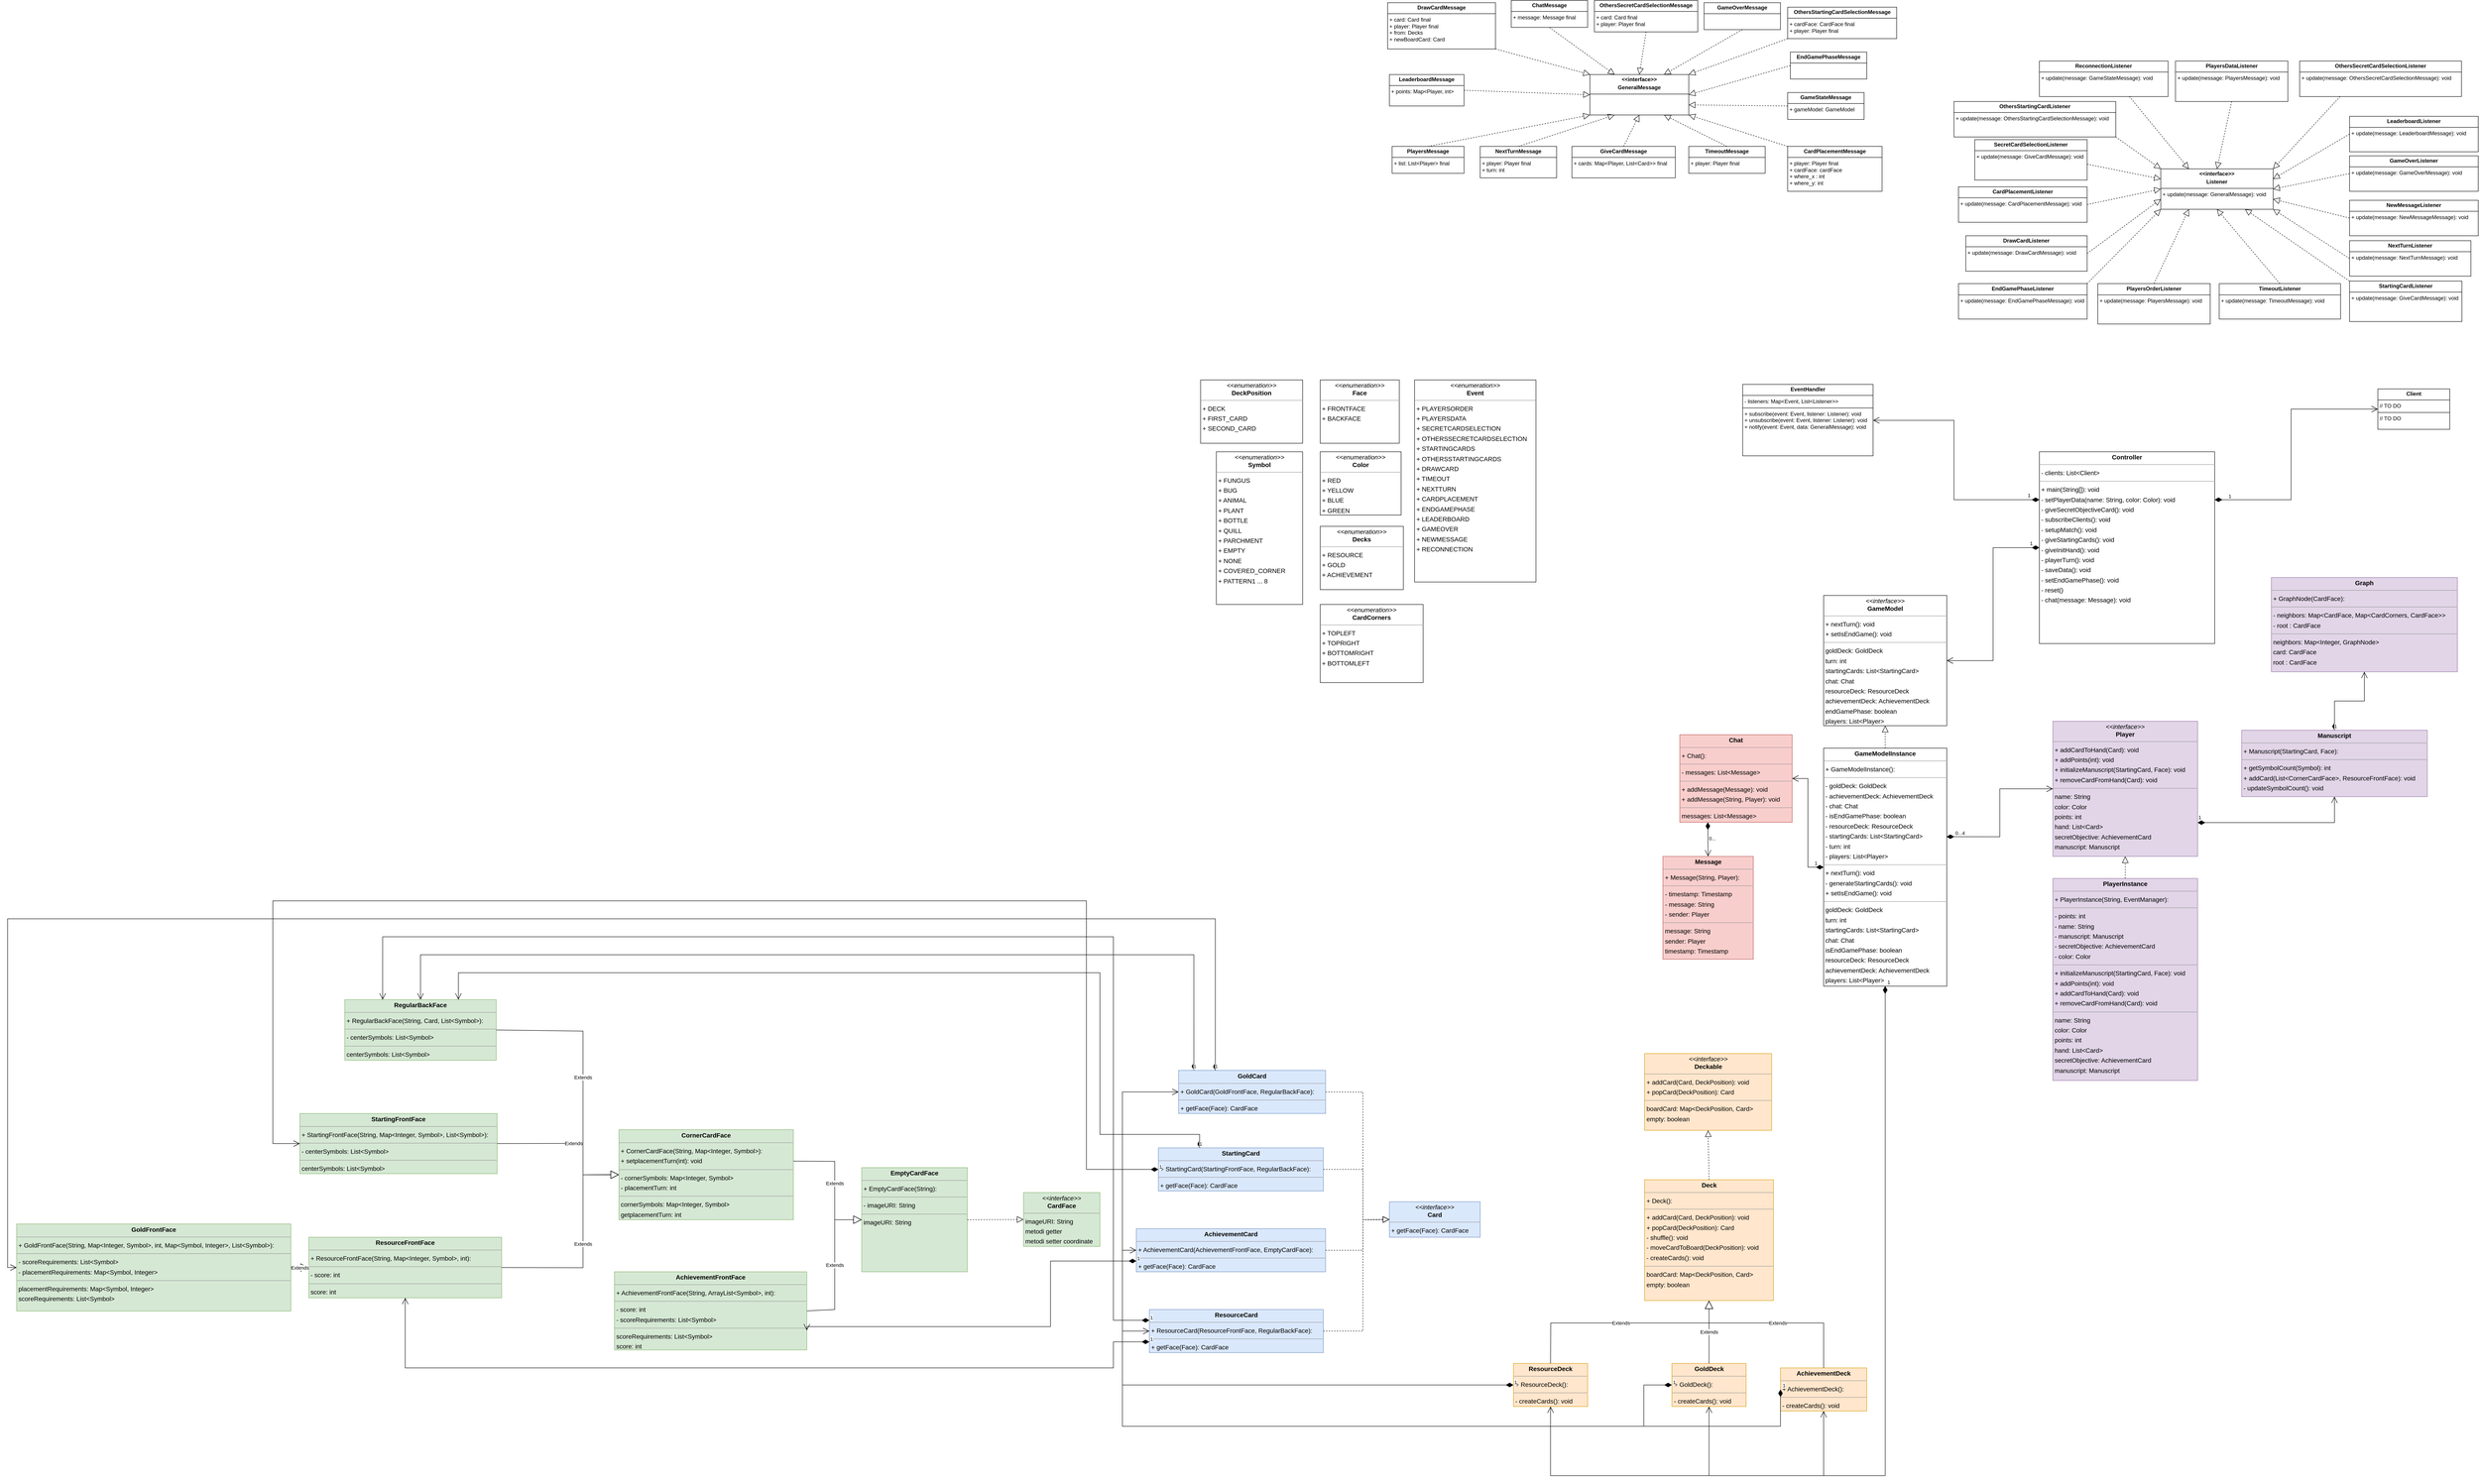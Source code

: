 <mxfile version="24.1.0" type="github">
  <diagram id="CQI6WvTyXqOD8P_kqG3j" name="Pagina-1">
    <mxGraphModel dx="3868" dy="1360" grid="1" gridSize="10" guides="1" tooltips="1" connect="1" arrows="1" fold="1" page="0" pageScale="1" pageWidth="827" pageHeight="1169" background="none" math="0" shadow="0">
      <root>
        <mxCell id="0" />
        <mxCell id="1" parent="0" />
        <mxCell id="node27" value="&lt;p style=&quot;margin:0px;margin-top:4px;text-align:center;&quot;&gt;&lt;b&gt;AchievementCard&lt;/b&gt;&lt;/p&gt;&lt;hr size=&quot;1&quot;/&gt;&lt;p style=&quot;margin:0 0 0 4px;line-height:1.6;&quot;&gt;+ AchievementCard(AchievementFrontFace, EmptyCardFace): &lt;/p&gt;&lt;hr size=&quot;1&quot;/&gt;&lt;p style=&quot;margin:0 0 0 4px;line-height:1.6;&quot;&gt;+ getFace(Face): CardFace&lt;/p&gt;" style="verticalAlign=top;align=left;overflow=fill;fontSize=14;fontFamily=Helvetica;html=1;rounded=0;shadow=0;comic=0;labelBackgroundColor=none;strokeWidth=1;fillColor=#dae8fc;strokeColor=#6c8ebf;" parent="1" vertex="1">
          <mxGeometry x="391" y="2530" width="421" height="96" as="geometry" />
        </mxCell>
        <mxCell id="node3" value="&lt;p style=&quot;margin:0px;margin-top:4px;text-align:center;&quot;&gt;&lt;b&gt;AchievementDeck&lt;/b&gt;&lt;/p&gt;&lt;hr size=&quot;1&quot;/&gt;&lt;p style=&quot;margin:0 0 0 4px;line-height:1.6;&quot;&gt;+ AchievementDeck(): &lt;/p&gt;&lt;hr size=&quot;1&quot;/&gt;&lt;p style=&quot;margin:0 0 0 4px;line-height:1.6;&quot;&gt;- createCards(): void&lt;/p&gt;" style="verticalAlign=top;align=left;overflow=fill;fontSize=14;fontFamily=Helvetica;html=1;rounded=0;shadow=0;comic=0;labelBackgroundColor=none;strokeWidth=1;fillColor=#ffe6cc;strokeColor=#d79b00;" parent="1" vertex="1">
          <mxGeometry x="1824" y="2840" width="192" height="96" as="geometry" />
        </mxCell>
        <mxCell id="node28" value="&lt;p style=&quot;margin:0px;margin-top:4px;text-align:center;&quot;&gt;&lt;b&gt;AchievementFrontFace&lt;/b&gt;&lt;/p&gt;&lt;hr size=&quot;1&quot;&gt;&lt;p style=&quot;margin:0 0 0 4px;line-height:1.6;&quot;&gt;+ AchievementFrontFace(String, ArrayList&amp;lt;Symbol&amp;gt;, int): &lt;/p&gt;&lt;hr size=&quot;1&quot;&gt;&lt;p style=&quot;margin:0 0 0 4px;line-height:1.6;&quot;&gt;- score: int&lt;br&gt;- scoreRequirements: List&amp;lt;Symbol&amp;gt;&lt;/p&gt;&lt;hr size=&quot;1&quot;&gt;&lt;p style=&quot;margin:0 0 0 4px;line-height:1.6;&quot;&gt; scoreRequirements: List&amp;lt;Symbol&amp;gt;&lt;br&gt; score: int&lt;/p&gt;" style="verticalAlign=top;align=left;overflow=fill;fontSize=14;fontFamily=Helvetica;html=1;rounded=0;shadow=0;comic=0;labelBackgroundColor=none;strokeWidth=1;fillColor=#d5e8d4;strokeColor=#82b366;" parent="1" vertex="1">
          <mxGeometry x="-770" y="2626" width="428" height="174" as="geometry" />
        </mxCell>
        <mxCell id="node41" value="&lt;p style=&quot;margin:0px;margin-top:4px;text-align:center;&quot;&gt;&lt;i&gt;&amp;lt;&amp;lt;interface&amp;gt;&amp;gt;&lt;/i&gt;&lt;br/&gt;&lt;b&gt;Card&lt;/b&gt;&lt;/p&gt;&lt;hr size=&quot;1&quot;/&gt;&lt;p style=&quot;margin:0 0 0 4px;line-height:1.6;&quot;&gt;+ getFace(Face): CardFace&lt;/p&gt;" style="verticalAlign=top;align=left;overflow=fill;fontSize=14;fontFamily=Helvetica;html=1;rounded=0;shadow=0;comic=0;labelBackgroundColor=none;strokeWidth=1;fillColor=#dae8fc;strokeColor=#6c8ebf;" parent="1" vertex="1">
          <mxGeometry x="954" y="2470" width="202" height="79" as="geometry" />
        </mxCell>
        <mxCell id="node15" value="&lt;p style=&quot;margin:0px;margin-top:4px;text-align:center;&quot;&gt;&lt;i&gt;&amp;lt;&amp;lt;enumeration&amp;gt;&amp;gt;&lt;/i&gt;&lt;br&gt;&lt;b&gt;CardCorners&lt;/b&gt;&lt;/p&gt;&lt;hr size=&quot;1&quot;&gt;&lt;p style=&quot;margin:0 0 0 4px;line-height:1.6;&quot;&gt;+ TOPLEFT&lt;/p&gt;&lt;p style=&quot;margin:0 0 0 4px;line-height:1.6;&quot;&gt;+ TOPRIGHT&lt;/p&gt;&lt;p style=&quot;margin:0 0 0 4px;line-height:1.6;&quot;&gt;+ BOTTOMRIGHT&lt;/p&gt;&lt;p style=&quot;margin:0 0 0 4px;line-height:1.6;&quot;&gt;+ BOTTOMLEFT&lt;/p&gt;" style="verticalAlign=top;align=left;overflow=fill;fontSize=14;fontFamily=Helvetica;html=1;rounded=0;shadow=0;comic=0;labelBackgroundColor=none;strokeWidth=1;" parent="1" vertex="1">
          <mxGeometry x="800" y="1140" width="229" height="174" as="geometry" />
        </mxCell>
        <mxCell id="node31" value="&lt;p style=&quot;margin:0px;margin-top:4px;text-align:center;&quot;&gt;&lt;i&gt;&amp;lt;&amp;lt;interface&amp;gt;&amp;gt;&lt;/i&gt;&lt;br&gt;&lt;b&gt;CardFace&lt;/b&gt;&lt;/p&gt;&lt;hr size=&quot;1&quot;&gt;&lt;p style=&quot;margin:0 0 0 4px;line-height:1.6;&quot;&gt;imageURI: String&lt;/p&gt;&lt;p style=&quot;margin:0 0 0 4px;line-height:1.6;&quot;&gt;metodi getter&lt;/p&gt;&lt;p style=&quot;margin:0 0 0 4px;line-height:1.6;&quot;&gt;metodi setter coordinate&lt;/p&gt;" style="verticalAlign=top;align=left;overflow=fill;fontSize=14;fontFamily=Helvetica;html=1;rounded=0;shadow=0;comic=0;labelBackgroundColor=none;strokeWidth=1;fillColor=#d5e8d4;strokeColor=#82b366;" parent="1" vertex="1">
          <mxGeometry x="140" y="2449.5" width="170" height="120" as="geometry" />
        </mxCell>
        <mxCell id="node39" value="&lt;p style=&quot;margin:0px;margin-top:4px;text-align:center;&quot;&gt;&lt;b&gt;Chat&lt;/b&gt;&lt;/p&gt;&lt;hr size=&quot;1&quot;/&gt;&lt;p style=&quot;margin:0 0 0 4px;line-height:1.6;&quot;&gt;+ Chat(): &lt;/p&gt;&lt;hr size=&quot;1&quot;/&gt;&lt;p style=&quot;margin:0 0 0 4px;line-height:1.6;&quot;&gt;- messages: List&amp;lt;Message&amp;gt;&lt;/p&gt;&lt;hr size=&quot;1&quot;/&gt;&lt;p style=&quot;margin:0 0 0 4px;line-height:1.6;&quot;&gt;+ addMessage(Message): void&lt;br/&gt;+ addMessage(String, Player): void&lt;/p&gt;&lt;hr size=&quot;1&quot;/&gt;&lt;p style=&quot;margin:0 0 0 4px;line-height:1.6;&quot;&gt; messages: List&amp;lt;Message&amp;gt;&lt;/p&gt;" style="verticalAlign=top;align=left;overflow=fill;fontSize=14;fontFamily=Helvetica;html=1;rounded=0;shadow=0;comic=0;labelBackgroundColor=none;strokeWidth=1;fillColor=#f8cecc;strokeColor=#b85450;" parent="1" vertex="1">
          <mxGeometry x="1600" y="1430" width="250" height="195" as="geometry" />
        </mxCell>
        <mxCell id="node16" value="&lt;p style=&quot;margin:0px;margin-top:4px;text-align:center;&quot;&gt;&lt;i&gt;&amp;lt;&amp;lt;enumeration&amp;gt;&amp;gt;&lt;/i&gt;&lt;br&gt;&lt;b&gt;Color&lt;/b&gt;&lt;/p&gt;&lt;hr size=&quot;1&quot;&gt;&lt;p style=&quot;margin:0 0 0 4px;line-height:1.6;&quot;&gt;+ RED&lt;/p&gt;&lt;p style=&quot;margin:0 0 0 4px;line-height:1.6;&quot;&gt;+ YELLOW&lt;/p&gt;&lt;p style=&quot;margin:0 0 0 4px;line-height:1.6;&quot;&gt;+ BLUE&lt;/p&gt;&lt;p style=&quot;margin:0 0 0 4px;line-height:1.6;&quot;&gt;+ GREEN&lt;/p&gt;" style="verticalAlign=top;align=left;overflow=fill;fontSize=14;fontFamily=Helvetica;html=1;rounded=0;shadow=0;comic=0;labelBackgroundColor=none;strokeWidth=1;" parent="1" vertex="1">
          <mxGeometry x="800" y="800" width="180" height="141" as="geometry" />
        </mxCell>
        <mxCell id="node5" value="&lt;p style=&quot;margin:0px;margin-top:4px;text-align:center;&quot;&gt;&lt;b&gt;CornerCardFace&lt;/b&gt;&lt;/p&gt;&lt;hr size=&quot;1&quot;&gt;&lt;p style=&quot;margin:0 0 0 4px;line-height:1.6;&quot;&gt;+ CornerCardFace(String, Map&amp;lt;Integer, Symbol&amp;gt;): &lt;/p&gt;&lt;p style=&quot;margin:0 0 0 4px;line-height:1.6;&quot;&gt;+ setplacementTurn(int): void&lt;/p&gt;&lt;hr size=&quot;1&quot;&gt;&lt;p style=&quot;margin:0 0 0 4px;line-height:1.6;&quot;&gt;- cornerSymbols: Map&amp;lt;Integer, Symbol&amp;gt;&lt;/p&gt;&lt;p style=&quot;margin:0 0 0 4px;line-height:1.6;&quot;&gt;- placementTurn: int&amp;nbsp;&lt;br&gt;&lt;/p&gt;&lt;hr size=&quot;1&quot;&gt;&lt;p style=&quot;margin:0 0 0 4px;line-height:1.6;&quot;&gt; cornerSymbols: Map&amp;lt;Integer, Symbol&amp;gt;&lt;/p&gt;&lt;p style=&quot;margin:0 0 0 4px;line-height:1.6;&quot;&gt;getplacementTurn: int&lt;/p&gt;&lt;p style=&quot;margin:0 0 0 4px;line-height:1.6;&quot;&gt;&lt;br&gt;&lt;/p&gt;" style="verticalAlign=top;align=left;overflow=fill;fontSize=14;fontFamily=Helvetica;html=1;rounded=0;shadow=0;comic=0;labelBackgroundColor=none;strokeWidth=1;fillColor=#d5e8d4;strokeColor=#82b366;" parent="1" vertex="1">
          <mxGeometry x="-760" y="2309.5" width="388" height="200.5" as="geometry" />
        </mxCell>
        <mxCell id="node1" value="&lt;p style=&quot;margin:0px;margin-top:4px;text-align:center;&quot;&gt;&lt;b&gt;Deck&lt;/b&gt;&lt;/p&gt;&lt;hr size=&quot;1&quot;/&gt;&lt;p style=&quot;margin:0 0 0 4px;line-height:1.6;&quot;&gt;+ Deck(): &lt;/p&gt;&lt;hr size=&quot;1&quot;/&gt;&lt;p style=&quot;margin:0 0 0 4px;line-height:1.6;&quot;&gt;+ addCard(Card, DeckPosition): void&lt;br/&gt;+ popCard(DeckPosition): Card&lt;br/&gt;- shuffle(): void&lt;br/&gt;- moveCardToBoard(DeckPosition): void&lt;br/&gt;- createCards(): void&lt;/p&gt;&lt;hr size=&quot;1&quot;/&gt;&lt;p style=&quot;margin:0 0 0 4px;line-height:1.6;&quot;&gt; boardCard: Map&amp;lt;DeckPosition, Card&amp;gt;&lt;br/&gt; empty: boolean&lt;/p&gt;" style="verticalAlign=top;align=left;overflow=fill;fontSize=14;fontFamily=Helvetica;html=1;rounded=0;shadow=0;comic=0;labelBackgroundColor=none;strokeWidth=1;fillColor=#ffe6cc;strokeColor=#d79b00;" parent="1" vertex="1">
          <mxGeometry x="1521.5" y="2421" width="287" height="269" as="geometry" />
        </mxCell>
        <mxCell id="node12" value="&lt;p style=&quot;margin:0px;margin-top:4px;text-align:center;&quot;&gt;&lt;i&gt;&amp;lt;&amp;lt;enumeration&amp;gt;&amp;gt;&lt;/i&gt;&lt;br&gt;&lt;b&gt;DeckPosition&lt;/b&gt;&lt;/p&gt;&lt;hr size=&quot;1&quot;&gt;&lt;p style=&quot;margin:0 0 0 4px;line-height:1.6;&quot;&gt;+ DECK&lt;/p&gt;&lt;p style=&quot;margin:0 0 0 4px;line-height:1.6;&quot;&gt;+ FIRST_CARD&lt;/p&gt;&lt;p style=&quot;margin:0 0 0 4px;line-height:1.6;&quot;&gt;+ SECOND_CARD&lt;/p&gt;" style="verticalAlign=top;align=left;overflow=fill;fontSize=14;fontFamily=Helvetica;html=1;rounded=0;shadow=0;comic=0;labelBackgroundColor=none;strokeWidth=1;" parent="1" vertex="1">
          <mxGeometry x="534" y="640" width="227" height="141" as="geometry" />
        </mxCell>
        <mxCell id="node33" value="&lt;p style=&quot;margin:0px;margin-top:4px;text-align:center;&quot;&gt;&lt;i&gt;&amp;lt;&amp;lt;interface&amp;gt;&amp;gt;&lt;/i&gt;&lt;br/&gt;&lt;b&gt;Deckable&lt;/b&gt;&lt;/p&gt;&lt;hr size=&quot;1&quot;/&gt;&lt;p style=&quot;margin:0 0 0 4px;line-height:1.6;&quot;&gt;+ addCard(Card, DeckPosition): void&lt;br/&gt;+ popCard(DeckPosition): Card&lt;/p&gt;&lt;hr size=&quot;1&quot;/&gt;&lt;p style=&quot;margin:0 0 0 4px;line-height:1.6;&quot;&gt; boardCard: Map&amp;lt;DeckPosition, Card&amp;gt;&lt;br/&gt; empty: boolean&lt;/p&gt;" style="verticalAlign=top;align=left;overflow=fill;fontSize=14;fontFamily=Helvetica;html=1;rounded=0;shadow=0;comic=0;labelBackgroundColor=none;strokeWidth=1;fillColor=#ffe6cc;strokeColor=#d79b00;" parent="1" vertex="1">
          <mxGeometry x="1521.5" y="2140" width="283" height="171" as="geometry" />
        </mxCell>
        <mxCell id="node0" value="&lt;p style=&quot;margin:0px;margin-top:4px;text-align:center;&quot;&gt;&lt;i&gt;&amp;lt;&amp;lt;enumeration&amp;gt;&amp;gt;&lt;/i&gt;&lt;br&gt;&lt;b&gt;Decks&lt;/b&gt;&lt;/p&gt;&lt;hr size=&quot;1&quot;&gt;&lt;p style=&quot;margin:0 0 0 4px;line-height:1.6;&quot;&gt;+ RESOURCE&lt;/p&gt;&lt;p style=&quot;margin:0 0 0 4px;line-height:1.6;&quot;&gt;+ GOLD&lt;/p&gt;&lt;p style=&quot;margin:0 0 0 4px;line-height:1.6;&quot;&gt;+ ACHIEVEMENT&lt;/p&gt;" style="verticalAlign=top;align=left;overflow=fill;fontSize=14;fontFamily=Helvetica;html=1;rounded=0;shadow=0;comic=0;labelBackgroundColor=none;strokeWidth=1;" parent="1" vertex="1">
          <mxGeometry x="800" y="966" width="185" height="141" as="geometry" />
        </mxCell>
        <mxCell id="node6" value="&lt;p style=&quot;margin:0px;margin-top:4px;text-align:center;&quot;&gt;&lt;b&gt;EmptyCardFace&lt;/b&gt;&lt;/p&gt;&lt;hr size=&quot;1&quot;&gt;&lt;p style=&quot;margin:0 0 0 4px;line-height:1.6;&quot;&gt;+ EmptyCardFace(String): &lt;/p&gt;&lt;hr size=&quot;1&quot;&gt;&lt;p style=&quot;margin:0 0 0 4px;line-height:1.6;&quot;&gt;- imageURI: String&lt;/p&gt;&lt;hr size=&quot;1&quot;&gt;&lt;p style=&quot;margin:0 0 0 4px;line-height:1.6;&quot;&gt;imageURI: String&lt;/p&gt;" style="verticalAlign=top;align=left;overflow=fill;fontSize=14;fontFamily=Helvetica;html=1;rounded=0;shadow=0;comic=0;labelBackgroundColor=none;strokeWidth=1;fillColor=#d5e8d4;strokeColor=#82b366;" parent="1" vertex="1">
          <mxGeometry x="-220" y="2394" width="235" height="232" as="geometry" />
        </mxCell>
        <mxCell id="node32" value="&lt;p style=&quot;margin:0px;margin-top:4px;text-align:center;&quot;&gt;&lt;i&gt;&amp;lt;&amp;lt;enumeration&amp;gt;&amp;gt;&lt;/i&gt;&lt;br&gt;&lt;b&gt;Face&lt;/b&gt;&lt;/p&gt;&lt;hr size=&quot;1&quot;&gt;&lt;p style=&quot;margin:0 0 0 4px;line-height:1.6;&quot;&gt;+ FRONTFACE&lt;/p&gt;&lt;p style=&quot;margin:0 0 0 4px;line-height:1.6;&quot;&gt;+ BACKFACE&lt;/p&gt;" style="verticalAlign=top;align=left;overflow=fill;fontSize=14;fontFamily=Helvetica;html=1;rounded=0;shadow=0;comic=0;labelBackgroundColor=none;strokeWidth=1;" parent="1" vertex="1">
          <mxGeometry x="800" y="640" width="176" height="141" as="geometry" />
        </mxCell>
        <mxCell id="node13" value="&lt;p style=&quot;margin:0px;margin-top:4px;text-align:center;&quot;&gt;&lt;i&gt;&amp;lt;&amp;lt;interface&amp;gt;&amp;gt;&lt;/i&gt;&lt;br&gt;&lt;b&gt;GameModel&lt;/b&gt;&lt;/p&gt;&lt;hr size=&quot;1&quot;&gt;&lt;p style=&quot;margin:0 0 0 4px;line-height:1.6;&quot;&gt;+ nextTurn(): void&lt;/p&gt;&lt;p style=&quot;margin:0 0 0 4px;line-height:1.6;&quot;&gt;+ setIsEndGame(): void&lt;/p&gt;&lt;hr size=&quot;1&quot;&gt;&lt;p style=&quot;margin:0 0 0 4px;line-height:1.6;&quot;&gt; goldDeck: GoldDeck&lt;br&gt; turn: int&lt;br&gt; startingCards: List&amp;lt;StartingCard&amp;gt;&lt;br&gt; chat: Chat&lt;br&gt; resourceDeck: ResourceDeck&lt;br&gt; achievementDeck: AchievementDeck&lt;br&gt; endGamePhase: boolean&lt;/p&gt;&lt;p style=&quot;margin:0 0 0 4px;line-height:1.6;&quot;&gt;players: List&amp;lt;Player&amp;gt;&lt;/p&gt;" style="verticalAlign=top;align=left;overflow=fill;fontSize=14;fontFamily=Helvetica;html=1;rounded=0;shadow=0;comic=0;labelBackgroundColor=none;strokeWidth=1;" parent="1" vertex="1">
          <mxGeometry x="1920" y="1120" width="274" height="290" as="geometry" />
        </mxCell>
        <mxCell id="node10" value="&lt;p style=&quot;margin:0px;margin-top:4px;text-align:center;&quot;&gt;&lt;b&gt;GameModelInstance&lt;/b&gt;&lt;/p&gt;&lt;hr size=&quot;1&quot;&gt;&lt;p style=&quot;margin:0 0 0 4px;line-height:1.6;&quot;&gt;+ GameModelInstance():&lt;/p&gt;&lt;hr size=&quot;1&quot;&gt;&lt;p style=&quot;margin:0 0 0 4px;line-height:1.6;&quot;&gt;- goldDeck: GoldDeck&lt;br&gt;- achievementDeck: AchievementDeck&lt;br&gt;- chat: Chat&lt;br&gt;- isEndGamePhase: boolean&lt;br&gt;- resourceDeck: ResourceDeck&lt;br&gt;- startingCards: List&amp;lt;StartingCard&amp;gt;&lt;br&gt;- turn: int&lt;/p&gt;&lt;p style=&quot;margin:0 0 0 4px;line-height:1.6;&quot;&gt;- players: List&amp;lt;Player&amp;gt;&lt;/p&gt;&lt;hr size=&quot;1&quot;&gt;&lt;p style=&quot;margin:0 0 0 4px;line-height:1.6;&quot;&gt;+ nextTurn(): void&lt;br&gt;- generateStartingCards(): void&lt;/p&gt;&lt;p style=&quot;margin:0 0 0 4px;line-height:1.6;&quot;&gt;+ setIsEndGame(): void&lt;/p&gt;&lt;hr size=&quot;1&quot;&gt;&lt;p style=&quot;margin:0 0 0 4px;line-height:1.6;&quot;&gt; goldDeck: GoldDeck&lt;br&gt; turn: int&lt;br&gt; startingCards: List&amp;lt;StartingCard&amp;gt;&lt;br&gt; chat: Chat&lt;br&gt; isEndGamePhase: boolean&lt;br&gt; resourceDeck: ResourceDeck&lt;br&gt; achievementDeck: AchievementDeck&lt;/p&gt;&lt;p style=&quot;margin:0 0 0 4px;line-height:1.6;&quot;&gt;players: List&amp;lt;Player&amp;gt;&lt;/p&gt;" style="verticalAlign=top;align=left;overflow=fill;fontSize=14;fontFamily=Helvetica;html=1;rounded=0;shadow=0;comic=0;labelBackgroundColor=none;strokeWidth=1;" parent="1" vertex="1">
          <mxGeometry x="1920" y="1460" width="274" height="530" as="geometry" />
        </mxCell>
        <mxCell id="node40" value="&lt;p style=&quot;margin:0px;margin-top:4px;text-align:center;&quot;&gt;&lt;b&gt;GoldCard&lt;/b&gt;&lt;/p&gt;&lt;hr size=&quot;1&quot;/&gt;&lt;p style=&quot;margin:0 0 0 4px;line-height:1.6;&quot;&gt;+ GoldCard(GoldFrontFace, RegularBackFace): &lt;/p&gt;&lt;hr size=&quot;1&quot;/&gt;&lt;p style=&quot;margin:0 0 0 4px;line-height:1.6;&quot;&gt;+ getFace(Face): CardFace&lt;/p&gt;" style="verticalAlign=top;align=left;overflow=fill;fontSize=14;fontFamily=Helvetica;html=1;rounded=0;shadow=0;comic=0;labelBackgroundColor=none;strokeWidth=1;fillColor=#dae8fc;strokeColor=#6c8ebf;" parent="1" vertex="1">
          <mxGeometry x="485" y="2177.5" width="327" height="96" as="geometry" />
        </mxCell>
        <mxCell id="node30" value="&lt;p style=&quot;margin:0px;margin-top:4px;text-align:center;&quot;&gt;&lt;b&gt;GoldDeck&lt;/b&gt;&lt;/p&gt;&lt;hr size=&quot;1&quot;/&gt;&lt;p style=&quot;margin:0 0 0 4px;line-height:1.6;&quot;&gt;+ GoldDeck(): &lt;/p&gt;&lt;hr size=&quot;1&quot;/&gt;&lt;p style=&quot;margin:0 0 0 4px;line-height:1.6;&quot;&gt;- createCards(): void&lt;/p&gt;" style="verticalAlign=top;align=left;overflow=fill;fontSize=14;fontFamily=Helvetica;html=1;rounded=0;shadow=0;comic=0;labelBackgroundColor=none;strokeWidth=1;fillColor=#ffe6cc;strokeColor=#d79b00;" parent="1" vertex="1">
          <mxGeometry x="1582.5" y="2830" width="165" height="96" as="geometry" />
        </mxCell>
        <mxCell id="node37" value="&lt;p style=&quot;margin:0px;margin-top:4px;text-align:center;&quot;&gt;&lt;b&gt;GoldFrontFace&lt;/b&gt;&lt;/p&gt;&lt;hr size=&quot;1&quot;&gt;&lt;p style=&quot;margin:0 0 0 4px;line-height:1.6;&quot;&gt;+ GoldFrontFace(String, Map&amp;lt;Integer, Symbol&amp;gt;, int, Map&amp;lt;Symbol, Integer&amp;gt;, List&amp;lt;Symbol&amp;gt;): &lt;/p&gt;&lt;hr size=&quot;1&quot;&gt;&lt;p style=&quot;margin:0 0 0 4px;line-height:1.6;&quot;&gt;- scoreRequirements: List&amp;lt;Symbol&amp;gt;&lt;br&gt;- placementRequirements: Map&amp;lt;Symbol, Integer&amp;gt;&lt;/p&gt;&lt;hr size=&quot;1&quot;&gt;&lt;p style=&quot;margin:0 0 0 4px;line-height:1.6;&quot;&gt; placementRequirements: Map&amp;lt;Symbol, Integer&amp;gt;&lt;br&gt; scoreRequirements: List&amp;lt;Symbol&amp;gt;&lt;/p&gt;" style="verticalAlign=top;align=left;overflow=fill;fontSize=14;fontFamily=Helvetica;html=1;rounded=0;shadow=0;comic=0;labelBackgroundColor=none;strokeWidth=1;fillColor=#d5e8d4;strokeColor=#82b366;" parent="1" vertex="1">
          <mxGeometry x="-2100" y="2519.5" width="610" height="194" as="geometry" />
        </mxCell>
        <mxCell id="node26" value="&lt;p style=&quot;margin:0px;margin-top:4px;text-align:center;&quot;&gt;&lt;b&gt;Graph&lt;/b&gt;&lt;/p&gt;&lt;hr size=&quot;1&quot;&gt;&lt;p style=&quot;margin:0 0 0 4px;line-height:1.6;&quot;&gt;+ GraphNode(CardFace):&lt;/p&gt;&lt;hr size=&quot;1&quot;&gt;&lt;p style=&quot;margin:0 0 0 4px;line-height:1.6;&quot;&gt;- neighbors: Map&amp;lt;CardFace, Map&amp;lt;CardCorners, CardFace&amp;gt;&amp;gt;&lt;/p&gt;&lt;p style=&quot;margin:0 0 0 4px;line-height:1.6;&quot;&gt;- root : CardFace&lt;/p&gt;&lt;hr size=&quot;1&quot;&gt;&lt;p style=&quot;margin:0 0 0 4px;line-height:1.6;&quot;&gt; neighbors: Map&amp;lt;Integer, GraphNode&amp;gt;&lt;br&gt; card: CardFace&lt;/p&gt;&lt;p style=&quot;margin:0 0 0 4px;line-height:1.6;&quot;&gt;root : CardFace&lt;/p&gt;" style="verticalAlign=top;align=left;overflow=fill;fontSize=14;fontFamily=Helvetica;html=1;rounded=0;shadow=0;comic=0;labelBackgroundColor=none;strokeWidth=1;fillColor=#e1d5e7;strokeColor=#9673a6;" parent="1" vertex="1">
          <mxGeometry x="2916" y="1080" width="414" height="210" as="geometry" />
        </mxCell>
        <mxCell id="node38" value="&lt;p style=&quot;margin:0px;margin-top:4px;text-align:center;&quot;&gt;&lt;b&gt;Manuscript&lt;/b&gt;&lt;/p&gt;&lt;hr size=&quot;1&quot;/&gt;&lt;p style=&quot;margin:0 0 0 4px;line-height:1.6;&quot;&gt;+ Manuscript(StartingCard, Face): &lt;/p&gt;&lt;hr size=&quot;1&quot;/&gt;&lt;p style=&quot;margin:0 0 0 4px;line-height:1.6;&quot;&gt;+ getSymbolCount(Symbol): int&lt;br/&gt;+ addCard(List&amp;lt;CornerCardFace&amp;gt;, ResourceFrontFace): void&lt;br/&gt;- updateSymbolCount(): void&lt;/p&gt;" style="verticalAlign=top;align=left;overflow=fill;fontSize=14;fontFamily=Helvetica;html=1;rounded=0;shadow=0;comic=0;labelBackgroundColor=none;strokeWidth=1;fillColor=#e1d5e7;strokeColor=#9673a6;" parent="1" vertex="1">
          <mxGeometry x="2850" y="1420" width="413" height="148" as="geometry" />
        </mxCell>
        <mxCell id="node20" value="&lt;p style=&quot;margin:0px;margin-top:4px;text-align:center;&quot;&gt;&lt;b&gt;Message&lt;/b&gt;&lt;/p&gt;&lt;hr size=&quot;1&quot;/&gt;&lt;p style=&quot;margin:0 0 0 4px;line-height:1.6;&quot;&gt;+ Message(String, Player): &lt;/p&gt;&lt;hr size=&quot;1&quot;/&gt;&lt;p style=&quot;margin:0 0 0 4px;line-height:1.6;&quot;&gt;- timestamp: Timestamp&lt;br/&gt;- message: String&lt;br/&gt;- sender: Player&lt;/p&gt;&lt;hr size=&quot;1&quot;/&gt;&lt;p style=&quot;margin:0 0 0 4px;line-height:1.6;&quot;&gt; message: String&lt;br/&gt; sender: Player&lt;br/&gt; timestamp: Timestamp&lt;/p&gt;" style="verticalAlign=top;align=left;overflow=fill;fontSize=14;fontFamily=Helvetica;html=1;rounded=0;shadow=0;comic=0;labelBackgroundColor=none;strokeWidth=1;fillColor=#f8cecc;strokeColor=#b85450;" parent="1" vertex="1">
          <mxGeometry x="1562.5" y="1701" width="201" height="229" as="geometry" />
        </mxCell>
        <mxCell id="node19" value="&lt;p style=&quot;margin:0px;margin-top:4px;text-align:center;&quot;&gt;&lt;i&gt;&amp;lt;&amp;lt;interface&amp;gt;&amp;gt;&lt;/i&gt;&lt;br/&gt;&lt;b&gt;Player&lt;/b&gt;&lt;/p&gt;&lt;hr size=&quot;1&quot;/&gt;&lt;p style=&quot;margin:0 0 0 4px;line-height:1.6;&quot;&gt;+ addCardToHand(Card): void&lt;br/&gt;+ addPoints(int): void&lt;br/&gt;+ initializeManuscript(StartingCard, Face): void&lt;br/&gt;+ removeCardFromHand(Card): void&lt;/p&gt;&lt;hr size=&quot;1&quot;/&gt;&lt;p style=&quot;margin:0 0 0 4px;line-height:1.6;&quot;&gt; name: String&lt;br/&gt; color: Color&lt;br/&gt; points: int&lt;br/&gt; hand: List&amp;lt;Card&amp;gt;&lt;br/&gt; secretObjective: AchievementCard&lt;br/&gt; manuscript: Manuscript&lt;/p&gt;" style="verticalAlign=top;align=left;overflow=fill;fontSize=14;fontFamily=Helvetica;html=1;rounded=0;shadow=0;comic=0;labelBackgroundColor=none;strokeWidth=1;fillColor=#e1d5e7;strokeColor=#9673a6;" parent="1" vertex="1">
          <mxGeometry x="2430" y="1400" width="322" height="301" as="geometry" />
        </mxCell>
        <mxCell id="node7" value="&lt;p style=&quot;margin:0px;margin-top:4px;text-align:center;&quot;&gt;&lt;b&gt;PlayerInstance&lt;/b&gt;&lt;/p&gt;&lt;hr size=&quot;1&quot;/&gt;&lt;p style=&quot;margin:0 0 0 4px;line-height:1.6;&quot;&gt;+ PlayerInstance(String, EventManager): &lt;/p&gt;&lt;hr size=&quot;1&quot;/&gt;&lt;p style=&quot;margin:0 0 0 4px;line-height:1.6;&quot;&gt;- points: int&lt;br/&gt;- name: String&lt;br/&gt;- manuscript: Manuscript&lt;br/&gt;- secretObjective: AchievementCard&lt;br/&gt;- color: Color&lt;/p&gt;&lt;hr size=&quot;1&quot;/&gt;&lt;p style=&quot;margin:0 0 0 4px;line-height:1.6;&quot;&gt;+ initializeManuscript(StartingCard, Face): void&lt;br/&gt;+ addPoints(int): void&lt;br/&gt;+ addCardToHand(Card): void&lt;br/&gt;+ removeCardFromHand(Card): void&lt;/p&gt;&lt;hr size=&quot;1&quot;/&gt;&lt;p style=&quot;margin:0 0 0 4px;line-height:1.6;&quot;&gt; name: String&lt;br/&gt; color: Color&lt;br/&gt; points: int&lt;br/&gt; hand: List&amp;lt;Card&amp;gt;&lt;br/&gt; secretObjective: AchievementCard&lt;br/&gt; manuscript: Manuscript&lt;/p&gt;" style="verticalAlign=top;align=left;overflow=fill;fontSize=14;fontFamily=Helvetica;html=1;rounded=0;shadow=0;comic=0;labelBackgroundColor=none;strokeWidth=1;fillColor=#e1d5e7;strokeColor=#9673a6;" parent="1" vertex="1">
          <mxGeometry x="2430" y="1750" width="322" height="450" as="geometry" />
        </mxCell>
        <mxCell id="node2" value="&lt;p style=&quot;margin:0px;margin-top:4px;text-align:center;&quot;&gt;&lt;b&gt;RegularBackFace&lt;/b&gt;&lt;/p&gt;&lt;hr size=&quot;1&quot;/&gt;&lt;p style=&quot;margin:0 0 0 4px;line-height:1.6;&quot;&gt;+ RegularBackFace(String, Card, List&amp;lt;Symbol&amp;gt;): &lt;/p&gt;&lt;hr size=&quot;1&quot;/&gt;&lt;p style=&quot;margin:0 0 0 4px;line-height:1.6;&quot;&gt;- centerSymbols: List&amp;lt;Symbol&amp;gt;&lt;/p&gt;&lt;hr size=&quot;1&quot;/&gt;&lt;p style=&quot;margin:0 0 0 4px;line-height:1.6;&quot;&gt; centerSymbols: List&amp;lt;Symbol&amp;gt;&lt;/p&gt;" style="verticalAlign=top;align=left;overflow=fill;fontSize=14;fontFamily=Helvetica;html=1;rounded=0;shadow=0;comic=0;labelBackgroundColor=none;strokeWidth=1;fillColor=#d5e8d4;strokeColor=#82b366;" parent="1" vertex="1">
          <mxGeometry x="-1370" y="2020" width="337" height="135" as="geometry" />
        </mxCell>
        <mxCell id="node35" value="&lt;p style=&quot;margin:0px;margin-top:4px;text-align:center;&quot;&gt;&lt;b&gt;ResourceCard&lt;/b&gt;&lt;/p&gt;&lt;hr size=&quot;1&quot;/&gt;&lt;p style=&quot;margin:0 0 0 4px;line-height:1.6;&quot;&gt;+ ResourceCard(ResourceFrontFace, RegularBackFace): &lt;/p&gt;&lt;hr size=&quot;1&quot;/&gt;&lt;p style=&quot;margin:0 0 0 4px;line-height:1.6;&quot;&gt;+ getFace(Face): CardFace&lt;/p&gt;" style="verticalAlign=top;align=left;overflow=fill;fontSize=14;fontFamily=Helvetica;html=1;rounded=0;shadow=0;comic=0;labelBackgroundColor=none;strokeWidth=1;fillColor=#dae8fc;strokeColor=#6c8ebf;" parent="1" vertex="1">
          <mxGeometry x="420" y="2710" width="387" height="96" as="geometry" />
        </mxCell>
        <mxCell id="node25" value="&lt;p style=&quot;margin:0px;margin-top:4px;text-align:center;&quot;&gt;&lt;b&gt;ResourceDeck&lt;/b&gt;&lt;/p&gt;&lt;hr size=&quot;1&quot;/&gt;&lt;p style=&quot;margin:0 0 0 4px;line-height:1.6;&quot;&gt;+ ResourceDeck(): &lt;/p&gt;&lt;hr size=&quot;1&quot;/&gt;&lt;p style=&quot;margin:0 0 0 4px;line-height:1.6;&quot;&gt;- createCards(): void&lt;/p&gt;" style="verticalAlign=top;align=left;overflow=fill;fontSize=14;fontFamily=Helvetica;html=1;rounded=0;shadow=0;comic=0;labelBackgroundColor=none;strokeWidth=1;fillColor=#ffe6cc;strokeColor=#d79b00;" parent="1" vertex="1">
          <mxGeometry x="1230" y="2830" width="165" height="96" as="geometry" />
        </mxCell>
        <mxCell id="node24" value="&lt;p style=&quot;margin:0px;margin-top:4px;text-align:center;&quot;&gt;&lt;b&gt;ResourceFrontFace&lt;/b&gt;&lt;/p&gt;&lt;hr size=&quot;1&quot;&gt;&lt;p style=&quot;margin:0 0 0 4px;line-height:1.6;&quot;&gt;+ ResourceFrontFace(String, Map&amp;lt;Integer, Symbol&amp;gt;, int): &lt;/p&gt;&lt;hr size=&quot;1&quot;&gt;&lt;p style=&quot;margin:0 0 0 4px;line-height:1.6;&quot;&gt;- score: int&lt;/p&gt;&lt;hr size=&quot;1&quot;&gt;&lt;p style=&quot;margin:0 0 0 4px;line-height:1.6;&quot;&gt; score: int&lt;/p&gt;" style="verticalAlign=top;align=left;overflow=fill;fontSize=14;fontFamily=Helvetica;html=1;rounded=0;shadow=0;comic=0;labelBackgroundColor=none;strokeWidth=1;fillColor=#d5e8d4;strokeColor=#82b366;" parent="1" vertex="1">
          <mxGeometry x="-1450" y="2549" width="429" height="135" as="geometry" />
        </mxCell>
        <mxCell id="node9" value="&lt;p style=&quot;margin:0px;margin-top:4px;text-align:center;&quot;&gt;&lt;b&gt;StartingCard&lt;/b&gt;&lt;/p&gt;&lt;hr size=&quot;1&quot;/&gt;&lt;p style=&quot;margin:0 0 0 4px;line-height:1.6;&quot;&gt;+ StartingCard(StartingFrontFace, RegularBackFace): &lt;/p&gt;&lt;hr size=&quot;1&quot;/&gt;&lt;p style=&quot;margin:0 0 0 4px;line-height:1.6;&quot;&gt;+ getFace(Face): CardFace&lt;/p&gt;" style="verticalAlign=top;align=left;overflow=fill;fontSize=14;fontFamily=Helvetica;html=1;rounded=0;shadow=0;comic=0;labelBackgroundColor=none;strokeWidth=1;fillColor=#dae8fc;strokeColor=#6c8ebf;" parent="1" vertex="1">
          <mxGeometry x="440" y="2350" width="367" height="96" as="geometry" />
        </mxCell>
        <mxCell id="node36" value="&lt;p style=&quot;margin:0px;margin-top:4px;text-align:center;&quot;&gt;&lt;b&gt;StartingFrontFace&lt;/b&gt;&lt;/p&gt;&lt;hr size=&quot;1&quot;&gt;&lt;p style=&quot;margin:0 0 0 4px;line-height:1.6;&quot;&gt;+ StartingFrontFace(String, Map&amp;lt;Integer, Symbol&amp;gt;, List&amp;lt;Symbol&amp;gt;): &lt;/p&gt;&lt;hr size=&quot;1&quot;&gt;&lt;p style=&quot;margin:0 0 0 4px;line-height:1.6;&quot;&gt;- centerSymbols: List&amp;lt;Symbol&amp;gt;&lt;/p&gt;&lt;hr size=&quot;1&quot;&gt;&lt;p style=&quot;margin:0 0 0 4px;line-height:1.6;&quot;&gt; centerSymbols: List&amp;lt;Symbol&amp;gt;&lt;/p&gt;" style="verticalAlign=top;align=left;overflow=fill;fontSize=14;fontFamily=Helvetica;html=1;rounded=0;shadow=0;comic=0;labelBackgroundColor=none;strokeWidth=1;fillColor=#d5e8d4;strokeColor=#82b366;" parent="1" vertex="1">
          <mxGeometry x="-1470" y="2273.5" width="439" height="134" as="geometry" />
        </mxCell>
        <mxCell id="node14" value="&lt;p style=&quot;margin:0px;margin-top:4px;text-align:center;&quot;&gt;&lt;i&gt;&amp;lt;&amp;lt;enumeration&amp;gt;&amp;gt;&lt;/i&gt;&lt;br&gt;&lt;b&gt;Symbol&lt;/b&gt;&lt;/p&gt;&lt;hr size=&quot;1&quot;&gt;&lt;p style=&quot;margin:0 0 0 4px;line-height:1.6;&quot;&gt;+ FUNGUS&lt;/p&gt;&lt;p style=&quot;margin:0 0 0 4px;line-height:1.6;&quot;&gt;+ BUG&lt;/p&gt;&lt;p style=&quot;margin:0 0 0 4px;line-height:1.6;&quot;&gt;+ ANIMAL&lt;/p&gt;&lt;p style=&quot;margin:0 0 0 4px;line-height:1.6;&quot;&gt;+ PLANT&lt;/p&gt;&lt;p style=&quot;margin:0 0 0 4px;line-height:1.6;&quot;&gt;+ BOTTLE&lt;/p&gt;&lt;p style=&quot;margin:0 0 0 4px;line-height:1.6;&quot;&gt;+ QUILL&lt;/p&gt;&lt;p style=&quot;margin:0 0 0 4px;line-height:1.6;&quot;&gt;+ PARCHMENT&lt;/p&gt;&lt;p style=&quot;margin:0 0 0 4px;line-height:1.6;&quot;&gt;+ EMPTY&lt;/p&gt;&lt;p style=&quot;margin:0 0 0 4px;line-height:1.6;&quot;&gt;+ NONE&lt;/p&gt;&lt;p style=&quot;margin:0 0 0 4px;line-height:1.6;&quot;&gt;+ COVERED_CORNER&lt;/p&gt;&lt;p style=&quot;margin:0 0 0 4px;line-height:1.6;&quot;&gt;+ PATTERN1 ... 8&lt;/p&gt;" style="verticalAlign=top;align=left;overflow=fill;fontSize=14;fontFamily=Helvetica;html=1;rounded=0;shadow=0;comic=0;labelBackgroundColor=none;strokeWidth=1;" parent="1" vertex="1">
          <mxGeometry x="569" y="800" width="192" height="340" as="geometry" />
        </mxCell>
        <mxCell id="node21" value="&lt;p style=&quot;margin:0px;margin-top:4px;text-align:center;&quot;&gt;&lt;b&gt;Controller&lt;/b&gt;&lt;/p&gt;&lt;hr size=&quot;1&quot;&gt;&lt;p style=&quot;margin:0 0 0 4px;line-height:1.6;&quot;&gt;- clients: List&amp;lt;Client&amp;gt;&lt;/p&gt;&lt;hr size=&quot;1&quot;&gt;&lt;p style=&quot;margin:0 0 0 4px;line-height:1.6;&quot;&gt;+ main(String[]): void&lt;/p&gt;&lt;p style=&quot;margin:0 0 0 4px;line-height:1.6;&quot;&gt;- setPlayerData(name: String, color: Color): void&lt;/p&gt;&lt;p style=&quot;margin:0 0 0 4px;line-height:1.6;&quot;&gt;- giveSecretObjectiveCard(): void&lt;/p&gt;&lt;p style=&quot;margin:0 0 0 4px;line-height:1.6;&quot;&gt;- subscribeClients(): void&lt;/p&gt;&lt;p style=&quot;margin:0 0 0 4px;line-height:1.6;&quot;&gt;- setupMatch(): void&lt;/p&gt;&lt;p style=&quot;margin:0 0 0 4px;line-height:1.6;&quot;&gt;- giveStartingCards(): void&lt;/p&gt;&lt;p style=&quot;margin:0 0 0 4px;line-height:1.6;&quot;&gt;- giveInitHand(): void&lt;/p&gt;&lt;p style=&quot;margin:0 0 0 4px;line-height:1.6;&quot;&gt;- playerTurn(): void&lt;/p&gt;&lt;p style=&quot;margin:0 0 0 4px;line-height:1.6;&quot;&gt;- saveData(): void&lt;/p&gt;&lt;p style=&quot;margin:0 0 0 4px;line-height:1.6;&quot;&gt;- setEndGamePhase(): void&lt;/p&gt;&lt;p style=&quot;margin:0 0 0 4px;line-height:1.6;&quot;&gt;- reset()&lt;/p&gt;&lt;p style=&quot;margin:0 0 0 4px;line-height:1.6;&quot;&gt;- chat(message: Message): void&lt;/p&gt;" style="verticalAlign=top;align=left;overflow=fill;fontSize=14;fontFamily=Helvetica;html=1;rounded=0;shadow=0;comic=0;labelBackgroundColor=none;strokeWidth=1;" parent="1" vertex="1">
          <mxGeometry x="2400" y="800" width="390" height="427" as="geometry" />
        </mxCell>
        <mxCell id="MsVvcPOBn9quLAbErUfB-2" value="" style="endArrow=block;dashed=1;endFill=0;endSize=12;html=1;rounded=0;exitX=0.5;exitY=0;exitDx=0;exitDy=0;entryX=0.5;entryY=1;entryDx=0;entryDy=0;" parent="1" source="node10" target="node13" edge="1">
          <mxGeometry width="160" relative="1" as="geometry">
            <mxPoint x="2240" y="1480" as="sourcePoint" />
            <mxPoint x="2400" y="1480" as="targetPoint" />
          </mxGeometry>
        </mxCell>
        <mxCell id="MsVvcPOBn9quLAbErUfB-3" value="" style="endArrow=block;dashed=1;endFill=0;endSize=12;html=1;rounded=0;entryX=0.5;entryY=1;entryDx=0;entryDy=0;exitX=0.5;exitY=0;exitDx=0;exitDy=0;" parent="1" source="node7" target="node19" edge="1">
          <mxGeometry width="160" relative="1" as="geometry">
            <mxPoint x="2250" y="1760" as="sourcePoint" />
            <mxPoint x="2410" y="1760" as="targetPoint" />
          </mxGeometry>
        </mxCell>
        <mxCell id="MsVvcPOBn9quLAbErUfB-4" value="" style="endArrow=block;dashed=1;endFill=0;endSize=12;html=1;rounded=0;exitX=0.5;exitY=0;exitDx=0;exitDy=0;entryX=0.5;entryY=1;entryDx=0;entryDy=0;" parent="1" source="node1" target="node33" edge="1">
          <mxGeometry width="160" relative="1" as="geometry">
            <mxPoint x="1860" y="2370" as="sourcePoint" />
            <mxPoint x="2020" y="2370" as="targetPoint" />
          </mxGeometry>
        </mxCell>
        <mxCell id="MsVvcPOBn9quLAbErUfB-5" value="" style="endArrow=block;dashed=1;endFill=0;endSize=12;html=1;rounded=0;exitX=1;exitY=0.5;exitDx=0;exitDy=0;entryX=0;entryY=0.5;entryDx=0;entryDy=0;" parent="1" source="node35" target="node41" edge="1">
          <mxGeometry width="160" relative="1" as="geometry">
            <mxPoint x="855" y="2684" as="sourcePoint" />
            <mxPoint x="1015" y="2684" as="targetPoint" />
            <Array as="points">
              <mxPoint x="895" y="2758" />
              <mxPoint x="895" y="2510" />
            </Array>
          </mxGeometry>
        </mxCell>
        <mxCell id="MsVvcPOBn9quLAbErUfB-6" value="" style="endArrow=block;dashed=1;endFill=0;endSize=12;html=1;rounded=0;exitX=1;exitY=0.5;exitDx=0;exitDy=0;entryX=0;entryY=0.5;entryDx=0;entryDy=0;" parent="1" source="node27" target="node41" edge="1">
          <mxGeometry width="160" relative="1" as="geometry">
            <mxPoint x="840.5" y="2600" as="sourcePoint" />
            <mxPoint x="1000.5" y="2600" as="targetPoint" />
            <Array as="points">
              <mxPoint x="895" y="2578" />
              <mxPoint x="895" y="2510" />
            </Array>
          </mxGeometry>
        </mxCell>
        <mxCell id="MsVvcPOBn9quLAbErUfB-7" value="" style="endArrow=block;dashed=1;endFill=0;endSize=12;html=1;rounded=0;exitX=1;exitY=0.5;exitDx=0;exitDy=0;entryX=0;entryY=0.5;entryDx=0;entryDy=0;" parent="1" edge="1">
          <mxGeometry width="160" relative="1" as="geometry">
            <mxPoint x="807" y="2398" as="sourcePoint" />
            <mxPoint x="954" y="2509.5" as="targetPoint" />
            <Array as="points">
              <mxPoint x="895" y="2398" />
              <mxPoint x="895" y="2510" />
            </Array>
          </mxGeometry>
        </mxCell>
        <mxCell id="MsVvcPOBn9quLAbErUfB-8" value="" style="endArrow=block;dashed=1;endFill=0;endSize=12;html=1;rounded=0;exitX=1;exitY=0.5;exitDx=0;exitDy=0;entryX=0;entryY=0.5;entryDx=0;entryDy=0;" parent="1" source="node40" target="node41" edge="1">
          <mxGeometry width="160" relative="1" as="geometry">
            <mxPoint x="925" y="2224.73" as="sourcePoint" />
            <mxPoint x="1085" y="2224.73" as="targetPoint" />
            <Array as="points">
              <mxPoint x="895" y="2226" />
              <mxPoint x="895" y="2510" />
            </Array>
          </mxGeometry>
        </mxCell>
        <mxCell id="MsVvcPOBn9quLAbErUfB-9" value="" style="endArrow=block;dashed=1;endFill=0;endSize=12;html=1;rounded=0;exitX=1;exitY=0.5;exitDx=0;exitDy=0;entryX=0;entryY=0.5;entryDx=0;entryDy=0;" parent="1" source="node6" target="node31" edge="1">
          <mxGeometry width="160" relative="1" as="geometry">
            <mxPoint x="30" y="2360" as="sourcePoint" />
            <mxPoint x="190" y="2360" as="targetPoint" />
          </mxGeometry>
        </mxCell>
        <mxCell id="MsVvcPOBn9quLAbErUfB-11" value="Extends" style="endArrow=block;endSize=16;endFill=0;html=1;rounded=0;exitX=1;exitY=0.5;exitDx=0;exitDy=0;entryX=0;entryY=0.5;entryDx=0;entryDy=0;" parent="1" target="node6" edge="1">
          <mxGeometry width="160" relative="1" as="geometry">
            <mxPoint x="-372" y="2379.5" as="sourcePoint" />
            <mxPoint x="-220" y="2511.5" as="targetPoint" />
            <Array as="points">
              <mxPoint x="-280" y="2380" />
              <mxPoint x="-280" y="2510" />
            </Array>
          </mxGeometry>
        </mxCell>
        <mxCell id="MsVvcPOBn9quLAbErUfB-12" value="Extends" style="endArrow=block;endSize=16;endFill=0;html=1;rounded=0;exitX=1;exitY=0.5;exitDx=0;exitDy=0;entryX=0;entryY=0.5;entryDx=0;entryDy=0;" parent="1" source="node28" target="node6" edge="1">
          <mxGeometry width="160" relative="1" as="geometry">
            <mxPoint x="-320" y="2670" as="sourcePoint" />
            <mxPoint x="-220" y="2510" as="targetPoint" />
            <Array as="points">
              <mxPoint x="-280" y="2710" />
              <mxPoint x="-280" y="2510" />
            </Array>
          </mxGeometry>
        </mxCell>
        <mxCell id="MsVvcPOBn9quLAbErUfB-13" value="Extends" style="endArrow=block;endSize=16;endFill=0;html=1;rounded=0;exitX=1;exitY=0.5;exitDx=0;exitDy=0;entryX=0;entryY=0.5;entryDx=0;entryDy=0;" parent="1" source="node2" target="node5" edge="1">
          <mxGeometry width="160" relative="1" as="geometry">
            <mxPoint x="-970" y="2100" as="sourcePoint" />
            <mxPoint x="-820" y="2340" as="targetPoint" />
            <Array as="points">
              <mxPoint x="-840" y="2090" />
              <mxPoint x="-840" y="2410" />
            </Array>
          </mxGeometry>
        </mxCell>
        <mxCell id="MsVvcPOBn9quLAbErUfB-14" value="Extends" style="endArrow=block;endSize=16;endFill=0;html=1;rounded=0;entryX=0;entryY=0.5;entryDx=0;entryDy=0;exitX=1;exitY=0.5;exitDx=0;exitDy=0;" parent="1" source="node36" target="node5" edge="1">
          <mxGeometry width="160" relative="1" as="geometry">
            <mxPoint x="-960" y="2508.59" as="sourcePoint" />
            <mxPoint x="-800" y="2508.59" as="targetPoint" />
            <Array as="points">
              <mxPoint x="-840" y="2340" />
              <mxPoint x="-840" y="2410" />
            </Array>
          </mxGeometry>
        </mxCell>
        <mxCell id="MsVvcPOBn9quLAbErUfB-15" value="Extends" style="endArrow=block;endSize=16;endFill=0;html=1;rounded=0;entryX=0;entryY=0.5;entryDx=0;entryDy=0;exitX=1;exitY=0.5;exitDx=0;exitDy=0;" parent="1" source="node24" target="node5" edge="1">
          <mxGeometry width="160" relative="1" as="geometry">
            <mxPoint x="-950" y="2530" as="sourcePoint" />
            <mxPoint x="-790" y="2530" as="targetPoint" />
            <Array as="points">
              <mxPoint x="-840" y="2617" />
              <mxPoint x="-840" y="2410" />
            </Array>
          </mxGeometry>
        </mxCell>
        <mxCell id="MsVvcPOBn9quLAbErUfB-16" value="Extends" style="endArrow=block;endSize=16;endFill=0;html=1;rounded=0;entryX=0;entryY=0.5;entryDx=0;entryDy=0;exitX=1;exitY=0.5;exitDx=0;exitDy=0;" parent="1" source="node37" target="node24" edge="1">
          <mxGeometry width="160" relative="1" as="geometry">
            <mxPoint x="-1610" y="2490" as="sourcePoint" />
            <mxPoint x="-1450" y="2490" as="targetPoint" />
          </mxGeometry>
        </mxCell>
        <mxCell id="MsVvcPOBn9quLAbErUfB-17" value="Extends" style="endArrow=block;endSize=16;endFill=0;html=1;rounded=0;entryX=0.5;entryY=1;entryDx=0;entryDy=0;exitX=0.5;exitY=0;exitDx=0;exitDy=0;" parent="1" source="node25" target="node1" edge="1">
          <mxGeometry width="160" relative="1" as="geometry">
            <mxPoint x="1380" y="2740" as="sourcePoint" />
            <mxPoint x="1540" y="2750" as="targetPoint" />
            <Array as="points">
              <mxPoint x="1313" y="2740" />
              <mxPoint x="1665" y="2740" />
            </Array>
          </mxGeometry>
        </mxCell>
        <mxCell id="MsVvcPOBn9quLAbErUfB-18" value="Extends" style="endArrow=block;endSize=16;endFill=0;html=1;rounded=0;exitX=0.5;exitY=0;exitDx=0;exitDy=0;entryX=0.5;entryY=1;entryDx=0;entryDy=0;" parent="1" source="node30" target="node1" edge="1">
          <mxGeometry width="160" relative="1" as="geometry">
            <mxPoint x="1630" y="2757.47" as="sourcePoint" />
            <mxPoint x="1670" y="2700" as="targetPoint" />
          </mxGeometry>
        </mxCell>
        <mxCell id="MsVvcPOBn9quLAbErUfB-19" value="Extends" style="endArrow=block;endSize=16;endFill=0;html=1;rounded=0;entryX=0.5;entryY=1;entryDx=0;entryDy=0;exitX=0.5;exitY=0;exitDx=0;exitDy=0;" parent="1" source="node3" target="node1" edge="1">
          <mxGeometry width="160" relative="1" as="geometry">
            <mxPoint x="1830" y="2760" as="sourcePoint" />
            <mxPoint x="1990" y="2760" as="targetPoint" />
            <Array as="points">
              <mxPoint x="1920" y="2740" />
              <mxPoint x="1665" y="2740" />
            </Array>
          </mxGeometry>
        </mxCell>
        <mxCell id="MsVvcPOBn9quLAbErUfB-21" value="1" style="endArrow=open;html=1;endSize=12;startArrow=diamondThin;startSize=14;startFill=1;edgeStyle=orthogonalEdgeStyle;align=left;verticalAlign=bottom;rounded=0;exitX=0.5;exitY=0;exitDx=0;exitDy=0;entryX=0.5;entryY=1;entryDx=0;entryDy=0;" parent="1" source="node38" target="node26" edge="1">
          <mxGeometry x="-1" y="3" relative="1" as="geometry">
            <mxPoint x="2820" y="1360" as="sourcePoint" />
            <mxPoint x="2980" y="1360" as="targetPoint" />
          </mxGeometry>
        </mxCell>
        <mxCell id="MsVvcPOBn9quLAbErUfB-23" value="1" style="endArrow=open;html=1;endSize=12;startArrow=diamondThin;startSize=14;startFill=1;edgeStyle=orthogonalEdgeStyle;align=left;verticalAlign=bottom;rounded=0;exitX=1;exitY=0.75;exitDx=0;exitDy=0;entryX=0.5;entryY=1;entryDx=0;entryDy=0;" parent="1" source="node19" target="node38" edge="1">
          <mxGeometry x="-1" y="3" relative="1" as="geometry">
            <mxPoint x="2900" y="1730" as="sourcePoint" />
            <mxPoint x="2900" y="1600" as="targetPoint" />
          </mxGeometry>
        </mxCell>
        <mxCell id="MsVvcPOBn9quLAbErUfB-25" value="0..." style="endArrow=open;html=1;endSize=12;startArrow=diamondThin;startSize=14;startFill=1;edgeStyle=orthogonalEdgeStyle;align=left;verticalAlign=bottom;rounded=0;exitX=0.25;exitY=1;exitDx=0;exitDy=0;entryX=0.5;entryY=0;entryDx=0;entryDy=0;" parent="1" source="node39" target="node20" edge="1">
          <mxGeometry x="0.19" relative="1" as="geometry">
            <mxPoint x="1880" y="1880" as="sourcePoint" />
            <mxPoint x="1880" y="1750" as="targetPoint" />
            <mxPoint as="offset" />
          </mxGeometry>
        </mxCell>
        <mxCell id="MsVvcPOBn9quLAbErUfB-26" value="0...4" style="endArrow=open;html=1;endSize=12;startArrow=diamondThin;startSize=14;startFill=1;edgeStyle=orthogonalEdgeStyle;align=left;verticalAlign=bottom;rounded=0;exitX=0.998;exitY=0.372;exitDx=0;exitDy=0;entryX=0;entryY=0.5;entryDx=0;entryDy=0;exitPerimeter=0;" parent="1" source="node10" target="node19" edge="1">
          <mxGeometry x="-0.898" y="-1" relative="1" as="geometry">
            <mxPoint x="2360" y="1765" as="sourcePoint" />
            <mxPoint x="2360" y="1635" as="targetPoint" />
            <mxPoint as="offset" />
          </mxGeometry>
        </mxCell>
        <mxCell id="MsVvcPOBn9quLAbErUfB-27" value="1" style="endArrow=open;html=1;endSize=12;startArrow=diamondThin;startSize=14;startFill=1;edgeStyle=orthogonalEdgeStyle;align=left;verticalAlign=bottom;rounded=0;exitX=0;exitY=0.5;exitDx=0;exitDy=0;entryX=1;entryY=0.5;entryDx=0;entryDy=0;" parent="1" source="node10" target="node39" edge="1">
          <mxGeometry x="-0.835" relative="1" as="geometry">
            <mxPoint x="1880" y="1740" as="sourcePoint" />
            <mxPoint x="1880" y="1610" as="targetPoint" />
            <mxPoint as="offset" />
          </mxGeometry>
        </mxCell>
        <mxCell id="MsVvcPOBn9quLAbErUfB-28" value="1" style="endArrow=open;html=1;endSize=12;startArrow=diamondThin;startSize=14;startFill=1;edgeStyle=orthogonalEdgeStyle;align=left;verticalAlign=bottom;rounded=0;exitX=0.104;exitY=-0.005;exitDx=0;exitDy=0;exitPerimeter=0;entryX=0.5;entryY=0;entryDx=0;entryDy=0;" parent="1" source="node40" target="node2" edge="1">
          <mxGeometry x="-1" y="3" relative="1" as="geometry">
            <mxPoint x="220" y="1950.0" as="sourcePoint" />
            <mxPoint x="380" y="1950.0" as="targetPoint" />
            <Array as="points">
              <mxPoint x="519" y="1920" />
              <mxPoint x="-1201" y="1920" />
            </Array>
          </mxGeometry>
        </mxCell>
        <mxCell id="MsVvcPOBn9quLAbErUfB-29" value="1" style="endArrow=open;html=1;endSize=12;startArrow=diamondThin;startSize=14;startFill=1;edgeStyle=orthogonalEdgeStyle;align=left;verticalAlign=bottom;rounded=0;entryX=0.5;entryY=1;entryDx=0;entryDy=0;exitX=0.5;exitY=1;exitDx=0;exitDy=0;" parent="1" source="node10" target="node25" edge="1">
          <mxGeometry x="-1" y="3" relative="1" as="geometry">
            <mxPoint x="1990" y="2250" as="sourcePoint" />
            <mxPoint x="2150" y="2250" as="targetPoint" />
            <Array as="points">
              <mxPoint x="2057" y="3080" />
              <mxPoint x="1312" y="3080" />
            </Array>
          </mxGeometry>
        </mxCell>
        <mxCell id="MsVvcPOBn9quLAbErUfB-30" value="1" style="endArrow=open;html=1;endSize=12;startArrow=diamondThin;startSize=14;startFill=1;edgeStyle=orthogonalEdgeStyle;align=left;verticalAlign=bottom;rounded=0;entryX=0.5;entryY=1;entryDx=0;entryDy=0;exitX=0.5;exitY=1;exitDx=0;exitDy=0;" parent="1" source="node10" target="node30" edge="1">
          <mxGeometry x="-1" y="3" relative="1" as="geometry">
            <mxPoint x="2650" y="2850" as="sourcePoint" />
            <mxPoint x="2810" y="2850" as="targetPoint" />
            <Array as="points">
              <mxPoint x="2057" y="3080" />
              <mxPoint x="1665" y="3080" />
            </Array>
          </mxGeometry>
        </mxCell>
        <mxCell id="MsVvcPOBn9quLAbErUfB-31" value="1" style="endArrow=open;html=1;endSize=12;startArrow=diamondThin;startSize=14;startFill=1;edgeStyle=orthogonalEdgeStyle;align=left;verticalAlign=bottom;rounded=0;entryX=0.5;entryY=1;entryDx=0;entryDy=0;exitX=0.5;exitY=1;exitDx=0;exitDy=0;" parent="1" source="node10" target="node3" edge="1">
          <mxGeometry x="-1" y="3" relative="1" as="geometry">
            <mxPoint x="2650" y="2850" as="sourcePoint" />
            <mxPoint x="2810" y="2850" as="targetPoint" />
            <Array as="points">
              <mxPoint x="2057" y="3080" />
              <mxPoint x="1920" y="3080" />
            </Array>
          </mxGeometry>
        </mxCell>
        <mxCell id="MsVvcPOBn9quLAbErUfB-32" value="1" style="endArrow=open;html=1;endSize=12;startArrow=diamondThin;startSize=14;startFill=1;edgeStyle=orthogonalEdgeStyle;align=left;verticalAlign=bottom;rounded=0;exitX=0;exitY=0.5;exitDx=0;exitDy=0;entryX=0;entryY=0.5;entryDx=0;entryDy=0;" parent="1" source="node25" target="node35" edge="1">
          <mxGeometry x="-1" y="3" relative="1" as="geometry">
            <mxPoint x="1080" y="2290" as="sourcePoint" />
            <mxPoint x="1240" y="2290" as="targetPoint" />
            <Array as="points">
              <mxPoint x="360" y="2878" />
              <mxPoint x="360" y="2758" />
            </Array>
          </mxGeometry>
        </mxCell>
        <mxCell id="MsVvcPOBn9quLAbErUfB-33" value="1" style="endArrow=open;html=1;endSize=12;startArrow=diamondThin;startSize=14;startFill=1;edgeStyle=orthogonalEdgeStyle;align=left;verticalAlign=bottom;rounded=0;exitX=0;exitY=0.5;exitDx=0;exitDy=0;entryX=0;entryY=0.5;entryDx=0;entryDy=0;" parent="1" source="node30" target="node40" edge="1">
          <mxGeometry x="-1" y="3" relative="1" as="geometry">
            <mxPoint x="975" y="3040" as="sourcePoint" />
            <mxPoint x="1135" y="3040" as="targetPoint" />
            <Array as="points">
              <mxPoint x="1520" y="2878" />
              <mxPoint x="1520" y="2970" />
              <mxPoint x="360" y="2970" />
              <mxPoint x="360" y="2225" />
            </Array>
          </mxGeometry>
        </mxCell>
        <mxCell id="MsVvcPOBn9quLAbErUfB-35" value="1" style="endArrow=open;html=1;endSize=12;startArrow=diamondThin;startSize=14;startFill=1;edgeStyle=orthogonalEdgeStyle;align=left;verticalAlign=bottom;rounded=0;entryX=0;entryY=0.5;entryDx=0;entryDy=0;exitX=0;exitY=0.5;exitDx=0;exitDy=0;" parent="1" source="node3" target="node27" edge="1">
          <mxGeometry x="-1" y="3" relative="1" as="geometry">
            <mxPoint x="910" y="2155" as="sourcePoint" />
            <mxPoint x="1070" y="2155" as="targetPoint" />
            <Array as="points">
              <mxPoint x="1824" y="2970" />
              <mxPoint x="360" y="2970" />
              <mxPoint x="360" y="2578" />
            </Array>
          </mxGeometry>
        </mxCell>
        <mxCell id="MsVvcPOBn9quLAbErUfB-36" value="1" style="endArrow=open;html=1;endSize=12;startArrow=diamondThin;startSize=14;startFill=1;edgeStyle=orthogonalEdgeStyle;align=left;verticalAlign=bottom;rounded=0;exitX=0.25;exitY=0;exitDx=0;exitDy=0;entryX=0;entryY=0.5;entryDx=0;entryDy=0;" parent="1" source="node40" target="node37" edge="1">
          <mxGeometry x="-1" y="3" relative="1" as="geometry">
            <mxPoint x="210" y="1990.0" as="sourcePoint" />
            <mxPoint x="370" y="1990.0" as="targetPoint" />
            <Array as="points">
              <mxPoint x="567" y="1840" />
              <mxPoint x="-2120" y="1840" />
              <mxPoint x="-2120" y="2616" />
            </Array>
          </mxGeometry>
        </mxCell>
        <mxCell id="MsVvcPOBn9quLAbErUfB-37" value="1" style="endArrow=open;html=1;endSize=12;startArrow=diamondThin;startSize=14;startFill=1;edgeStyle=orthogonalEdgeStyle;align=left;verticalAlign=bottom;rounded=0;exitX=0.25;exitY=0;exitDx=0;exitDy=0;entryX=0.75;entryY=0;entryDx=0;entryDy=0;" parent="1" source="node9" target="node2" edge="1">
          <mxGeometry x="-1" y="3" relative="1" as="geometry">
            <mxPoint x="521.5" y="1980.0" as="sourcePoint" />
            <mxPoint x="681.5" y="1980.0" as="targetPoint" />
            <Array as="points">
              <mxPoint x="532" y="2320" />
              <mxPoint x="310" y="2320" />
              <mxPoint x="310" y="1960" />
              <mxPoint x="-1117" y="1960" />
            </Array>
          </mxGeometry>
        </mxCell>
        <mxCell id="MsVvcPOBn9quLAbErUfB-38" value="1" style="endArrow=open;html=1;endSize=12;startArrow=diamondThin;startSize=14;startFill=1;edgeStyle=orthogonalEdgeStyle;align=left;verticalAlign=bottom;rounded=0;exitX=0;exitY=0.5;exitDx=0;exitDy=0;entryX=0;entryY=0.5;entryDx=0;entryDy=0;" parent="1" source="node9" target="node36" edge="1">
          <mxGeometry x="-1" y="3" relative="1" as="geometry">
            <mxPoint x="-50" y="2160" as="sourcePoint" />
            <mxPoint x="110" y="2160" as="targetPoint" />
            <Array as="points">
              <mxPoint x="280" y="2398" />
              <mxPoint x="280" y="1800" />
              <mxPoint x="-1530" y="1800" />
              <mxPoint x="-1530" y="2340" />
            </Array>
          </mxGeometry>
        </mxCell>
        <mxCell id="MsVvcPOBn9quLAbErUfB-39" value="1" style="endArrow=open;html=1;endSize=12;startArrow=diamondThin;startSize=14;startFill=1;edgeStyle=orthogonalEdgeStyle;align=left;verticalAlign=bottom;rounded=0;exitX=0;exitY=0.75;exitDx=0;exitDy=0;entryX=0.5;entryY=1;entryDx=0;entryDy=0;" parent="1" source="node35" target="node24" edge="1">
          <mxGeometry x="-1" y="3" relative="1" as="geometry">
            <mxPoint x="90" y="2877.17" as="sourcePoint" />
            <mxPoint x="250" y="2877.17" as="targetPoint" />
            <Array as="points">
              <mxPoint x="340" y="2782" />
              <mxPoint x="340" y="2840" />
              <mxPoint x="-1235" y="2840" />
            </Array>
          </mxGeometry>
        </mxCell>
        <mxCell id="MsVvcPOBn9quLAbErUfB-40" value="1" style="endArrow=open;html=1;endSize=12;startArrow=diamondThin;startSize=14;startFill=1;edgeStyle=orthogonalEdgeStyle;align=left;verticalAlign=bottom;rounded=0;entryX=1;entryY=0.75;entryDx=0;entryDy=0;exitX=0;exitY=0.75;exitDx=0;exitDy=0;" parent="1" source="node27" target="node28" edge="1">
          <mxGeometry x="-1" y="3" relative="1" as="geometry">
            <mxPoint x="210" y="2155" as="sourcePoint" />
            <mxPoint x="370" y="2155" as="targetPoint" />
            <Array as="points">
              <mxPoint x="200" y="2602" />
              <mxPoint x="200" y="2748" />
            </Array>
          </mxGeometry>
        </mxCell>
        <mxCell id="MsVvcPOBn9quLAbErUfB-41" value="1" style="endArrow=open;html=1;endSize=12;startArrow=diamondThin;startSize=14;startFill=1;edgeStyle=orthogonalEdgeStyle;align=left;verticalAlign=bottom;rounded=0;exitX=0;exitY=0.25;exitDx=0;exitDy=0;entryX=0.25;entryY=0;entryDx=0;entryDy=0;" parent="1" source="node35" target="node2" edge="1">
          <mxGeometry x="-1" y="3" relative="1" as="geometry">
            <mxPoint x="521.5" y="1940" as="sourcePoint" />
            <mxPoint x="681.5" y="1940" as="targetPoint" />
            <Array as="points">
              <mxPoint x="340" y="2734" />
              <mxPoint x="340" y="1880" />
              <mxPoint x="-1286" y="1880" />
            </Array>
          </mxGeometry>
        </mxCell>
        <mxCell id="MsVvcPOBn9quLAbErUfB-43" value="&lt;p style=&quot;margin:0px;margin-top:4px;text-align:center;&quot;&gt;&lt;b&gt;EventHandler&lt;/b&gt;&lt;/p&gt;&lt;hr size=&quot;1&quot; style=&quot;border-style:solid;&quot;&gt;&lt;p style=&quot;margin:0px;margin-left:4px;&quot;&gt;- listeners: Map&amp;lt;Event, List&amp;lt;Listener&amp;gt;&amp;gt;&lt;/p&gt;&lt;hr size=&quot;1&quot; style=&quot;border-style:solid;&quot;&gt;&lt;p style=&quot;margin:0px;margin-left:4px;&quot;&gt;+ subscribe(event: Event, listener: Listener): void&lt;/p&gt;&lt;p style=&quot;margin:0px;margin-left:4px;&quot;&gt;+ unsubscribe(&lt;span style=&quot;background-color: initial;&quot;&gt;event: Event, listener: Listener&lt;/span&gt;&lt;span style=&quot;background-color: initial;&quot;&gt;): void&lt;/span&gt;&lt;/p&gt;&lt;p style=&quot;margin:0px;margin-left:4px;&quot;&gt;+ notify(event: Event, data: GeneralMessage): void&lt;/p&gt;" style="verticalAlign=top;align=left;overflow=fill;html=1;whiteSpace=wrap;" parent="1" vertex="1">
          <mxGeometry x="1740" y="650" width="290" height="159" as="geometry" />
        </mxCell>
        <mxCell id="MsVvcPOBn9quLAbErUfB-45" value="&lt;p style=&quot;margin:0px;margin-top:4px;text-align:center;&quot;&gt;&lt;b&gt;&amp;lt;&amp;lt;interface&amp;gt;&amp;gt;&lt;/b&gt;&lt;/p&gt;&lt;p style=&quot;margin:0px;margin-top:4px;text-align:center;&quot;&gt;&lt;b&gt;Listener&lt;/b&gt;&lt;/p&gt;&lt;hr size=&quot;1&quot; style=&quot;border-style:solid;&quot;&gt;&lt;p style=&quot;margin:0px;margin-left:4px;&quot;&gt;+ update(message: GeneralMessage): void&lt;/p&gt;" style="verticalAlign=top;align=left;overflow=fill;html=1;whiteSpace=wrap;" parent="1" vertex="1">
          <mxGeometry x="2670" y="170" width="250" height="90" as="geometry" />
        </mxCell>
        <mxCell id="MsVvcPOBn9quLAbErUfB-46" value="&lt;p style=&quot;margin:0px;margin-top:4px;text-align:center;&quot;&gt;&lt;i&gt;&amp;lt;&amp;lt;enumeration&amp;gt;&amp;gt;&lt;/i&gt;&lt;br&gt;&lt;b&gt;Event&lt;/b&gt;&lt;/p&gt;&lt;hr size=&quot;1&quot;&gt;&lt;p style=&quot;margin:0 0 0 4px;line-height:1.6;&quot;&gt;+ PLAYERSORDER&lt;/p&gt;&lt;p style=&quot;margin:0 0 0 4px;line-height:1.6;&quot;&gt;+ PLAYERSDATA&lt;/p&gt;&lt;p style=&quot;margin:0 0 0 4px;line-height:1.6;&quot;&gt;+ SECRETCARDSELECTION&lt;/p&gt;&lt;p style=&quot;margin:0 0 0 4px;line-height:1.6;&quot;&gt;+ OTHERSSECRETCARDSELECTION&lt;/p&gt;&lt;p style=&quot;margin:0 0 0 4px;line-height:1.6;&quot;&gt;+ STARTINGCARDS&lt;/p&gt;&lt;p style=&quot;margin:0 0 0 4px;line-height:1.6;&quot;&gt;+ OTHERSSTARTINGCARDS&lt;/p&gt;&lt;p style=&quot;margin:0 0 0 4px;line-height:1.6;&quot;&gt;+ DRAWCARD&lt;/p&gt;&lt;p style=&quot;margin:0 0 0 4px;line-height:1.6;&quot;&gt;+ TIMEOUT&lt;/p&gt;&lt;p style=&quot;margin:0 0 0 4px;line-height:1.6;&quot;&gt;+ NEXTTURN&lt;/p&gt;&lt;p style=&quot;margin:0 0 0 4px;line-height:1.6;&quot;&gt;+ CARDPLACEMENT&lt;/p&gt;&lt;p style=&quot;margin:0 0 0 4px;line-height:1.6;&quot;&gt;+ ENDGAMEPHASE&lt;/p&gt;&lt;p style=&quot;margin:0 0 0 4px;line-height:1.6;&quot;&gt;+ LEADERBOARD&lt;/p&gt;&lt;p style=&quot;margin:0 0 0 4px;line-height:1.6;&quot;&gt;+ GAMEOVER&lt;/p&gt;&lt;p style=&quot;margin:0 0 0 4px;line-height:1.6;&quot;&gt;+ NEWMESSAGE&lt;/p&gt;&lt;p style=&quot;margin:0 0 0 4px;line-height:1.6;&quot;&gt;+ RECONNECTION&lt;/p&gt;" style="verticalAlign=top;align=left;overflow=fill;fontSize=14;fontFamily=Helvetica;html=1;rounded=0;shadow=0;comic=0;labelBackgroundColor=none;strokeWidth=1;" parent="1" vertex="1">
          <mxGeometry x="1010" y="640" width="270" height="450" as="geometry" />
        </mxCell>
        <mxCell id="MsVvcPOBn9quLAbErUfB-47" value="1" style="endArrow=open;html=1;endSize=12;startArrow=diamondThin;startSize=14;startFill=1;edgeStyle=orthogonalEdgeStyle;align=left;verticalAlign=bottom;rounded=0;entryX=1;entryY=0.5;entryDx=0;entryDy=0;exitX=0;exitY=0.5;exitDx=0;exitDy=0;" parent="1" source="node21" target="node13" edge="1">
          <mxGeometry x="-0.898" y="-1" relative="1" as="geometry">
            <mxPoint x="2370" y="1080" as="sourcePoint" />
            <mxPoint x="2439.45" y="1182.77" as="targetPoint" />
            <mxPoint as="offset" />
          </mxGeometry>
        </mxCell>
        <mxCell id="MsVvcPOBn9quLAbErUfB-48" value="&lt;p style=&quot;margin:0px;margin-top:4px;text-align:center;&quot;&gt;&lt;b&gt;&amp;lt;&amp;lt;interface&amp;gt;&amp;gt;&lt;/b&gt;&lt;/p&gt;&lt;p style=&quot;margin:0px;margin-top:4px;text-align:center;&quot;&gt;&lt;b&gt;GeneralMessage&lt;/b&gt;&lt;/p&gt;&lt;hr size=&quot;1&quot; style=&quot;border-style:solid;&quot;&gt;&lt;p style=&quot;margin:0px;margin-left:4px;&quot;&gt;&lt;br&gt;&lt;/p&gt;" style="verticalAlign=top;align=left;overflow=fill;html=1;whiteSpace=wrap;" parent="1" vertex="1">
          <mxGeometry x="1400" y="-40" width="220" height="90" as="geometry" />
        </mxCell>
        <mxCell id="MsVvcPOBn9quLAbErUfB-49" value="&lt;p style=&quot;margin:0px;margin-top:4px;text-align:center;&quot;&gt;&lt;b&gt;PlayersMessage&lt;/b&gt;&lt;/p&gt;&lt;hr size=&quot;1&quot; style=&quot;border-style:solid;&quot;&gt;&lt;p style=&quot;margin:0px;margin-left:4px;&quot;&gt;+ list: List&amp;lt;Player&amp;gt; final&lt;/p&gt;&lt;p style=&quot;margin:0px;margin-left:4px;&quot;&gt;&lt;br&gt;&lt;/p&gt;" style="verticalAlign=top;align=left;overflow=fill;html=1;whiteSpace=wrap;" parent="1" vertex="1">
          <mxGeometry x="960" y="120" width="160" height="60" as="geometry" />
        </mxCell>
        <mxCell id="MsVvcPOBn9quLAbErUfB-51" value="&lt;p style=&quot;margin:0px;margin-top:4px;text-align:center;&quot;&gt;&lt;b&gt;GiveCardMessage&lt;/b&gt;&lt;/p&gt;&lt;hr size=&quot;1&quot; style=&quot;border-style:solid;&quot;&gt;&lt;p style=&quot;margin:0px;margin-left:4px;&quot;&gt;+ cards: Map&amp;lt;Player, List&amp;lt;Card&amp;gt;&amp;gt; final&lt;/p&gt;" style="verticalAlign=top;align=left;overflow=fill;html=1;whiteSpace=wrap;" parent="1" vertex="1">
          <mxGeometry x="1360" y="120" width="230" height="70" as="geometry" />
        </mxCell>
        <mxCell id="MsVvcPOBn9quLAbErUfB-52" value="&lt;p style=&quot;margin:0px;margin-top:4px;text-align:center;&quot;&gt;&lt;b&gt;OthersSecretCardSelectionMessage&lt;/b&gt;&lt;/p&gt;&lt;hr size=&quot;1&quot; style=&quot;border-style:solid;&quot;&gt;&lt;p style=&quot;margin:0px;margin-left:4px;&quot;&gt;+ card: Card final&lt;/p&gt;&lt;p style=&quot;margin:0px;margin-left:4px;&quot;&gt;+ player: Player final&lt;/p&gt;" style="verticalAlign=top;align=left;overflow=fill;html=1;whiteSpace=wrap;" parent="1" vertex="1">
          <mxGeometry x="1410" y="-205" width="230" height="70" as="geometry" />
        </mxCell>
        <mxCell id="MsVvcPOBn9quLAbErUfB-54" value="&lt;p style=&quot;margin:0px;margin-top:4px;text-align:center;&quot;&gt;&lt;b&gt;OthersStartingCardSelectionMessage&lt;/b&gt;&lt;/p&gt;&lt;hr size=&quot;1&quot; style=&quot;border-style:solid;&quot;&gt;&lt;p style=&quot;margin:0px;margin-left:4px;&quot;&gt;+ cardFace: CardFace final&lt;/p&gt;&lt;p style=&quot;margin:0px;margin-left:4px;&quot;&gt;+ player: Player final&lt;/p&gt;" style="verticalAlign=top;align=left;overflow=fill;html=1;whiteSpace=wrap;" parent="1" vertex="1">
          <mxGeometry x="1840" y="-190" width="242.5" height="70" as="geometry" />
        </mxCell>
        <mxCell id="MsVvcPOBn9quLAbErUfB-55" value="&lt;p style=&quot;margin:0px;margin-top:4px;text-align:center;&quot;&gt;&lt;b&gt;DrawCardMessage&lt;/b&gt;&lt;/p&gt;&lt;hr size=&quot;1&quot; style=&quot;border-style:solid;&quot;&gt;&lt;p style=&quot;margin:0px;margin-left:4px;&quot;&gt;+ card: Card final&lt;/p&gt;&lt;p style=&quot;margin:0px;margin-left:4px;&quot;&gt;+ player: Player final&lt;/p&gt;&lt;p style=&quot;margin:0px;margin-left:4px;&quot;&gt;+ from: Decks&lt;/p&gt;&lt;p style=&quot;margin:0px;margin-left:4px;&quot;&gt;+ newBoardCard: Card&lt;/p&gt;" style="verticalAlign=top;align=left;overflow=fill;html=1;whiteSpace=wrap;" parent="1" vertex="1">
          <mxGeometry x="950" y="-200" width="240" height="103" as="geometry" />
        </mxCell>
        <mxCell id="MsVvcPOBn9quLAbErUfB-56" value="&lt;p style=&quot;margin:0px;margin-top:4px;text-align:center;&quot;&gt;&lt;b&gt;TimeoutMessage&lt;/b&gt;&lt;/p&gt;&lt;hr size=&quot;1&quot; style=&quot;border-style:solid;&quot;&gt;&lt;p style=&quot;margin:0px;margin-left:4px;&quot;&gt;+ player: Player final&lt;/p&gt;" style="verticalAlign=top;align=left;overflow=fill;html=1;whiteSpace=wrap;" parent="1" vertex="1">
          <mxGeometry x="1620" y="120" width="170" height="60" as="geometry" />
        </mxCell>
        <mxCell id="MsVvcPOBn9quLAbErUfB-57" value="&lt;p style=&quot;margin:0px;margin-top:4px;text-align:center;&quot;&gt;&lt;b&gt;NextTurnMessage&lt;/b&gt;&lt;/p&gt;&lt;hr size=&quot;1&quot; style=&quot;border-style:solid;&quot;&gt;&lt;p style=&quot;margin:0px;margin-left:4px;&quot;&gt;+ player: Player final&lt;/p&gt;&lt;p style=&quot;margin:0px;margin-left:4px;&quot;&gt;+ turn: int&lt;/p&gt;" style="verticalAlign=top;align=left;overflow=fill;html=1;whiteSpace=wrap;" parent="1" vertex="1">
          <mxGeometry x="1156" y="120" width="170" height="70" as="geometry" />
        </mxCell>
        <mxCell id="MsVvcPOBn9quLAbErUfB-58" value="&lt;p style=&quot;margin:0px;margin-top:4px;text-align:center;&quot;&gt;&lt;b&gt;CardPlacementMessage&lt;/b&gt;&lt;/p&gt;&lt;hr size=&quot;1&quot; style=&quot;border-style:solid;&quot;&gt;&lt;p style=&quot;margin:0px;margin-left:4px;&quot;&gt;+ player: Player final&lt;/p&gt;&lt;p style=&quot;margin:0px;margin-left:4px;&quot;&gt;+ cardFace: cardFace&lt;/p&gt;&lt;p style=&quot;margin:0px;margin-left:4px;&quot;&gt;+ where_x : int&lt;/p&gt;&lt;p style=&quot;margin:0px;margin-left:4px;&quot;&gt;+ where_y: int&lt;/p&gt;" style="verticalAlign=top;align=left;overflow=fill;html=1;whiteSpace=wrap;" parent="1" vertex="1">
          <mxGeometry x="1840" y="120" width="210" height="100" as="geometry" />
        </mxCell>
        <mxCell id="MsVvcPOBn9quLAbErUfB-59" value="&lt;p style=&quot;margin:0px;margin-top:4px;text-align:center;&quot;&gt;&lt;b&gt;EndGamePhaseMessage&lt;/b&gt;&lt;/p&gt;&lt;hr size=&quot;1&quot; style=&quot;border-style:solid;&quot;&gt;&lt;p style=&quot;margin:0px;margin-left:4px;&quot;&gt;&lt;br&gt;&lt;/p&gt;" style="verticalAlign=top;align=left;overflow=fill;html=1;whiteSpace=wrap;" parent="1" vertex="1">
          <mxGeometry x="1846" y="-90" width="170" height="60" as="geometry" />
        </mxCell>
        <mxCell id="MsVvcPOBn9quLAbErUfB-60" value="&lt;p style=&quot;margin:0px;margin-top:4px;text-align:center;&quot;&gt;&lt;b&gt;LeaderboardMessage&lt;/b&gt;&lt;/p&gt;&lt;hr size=&quot;1&quot; style=&quot;border-style:solid;&quot;&gt;&lt;p style=&quot;margin:0px;margin-left:4px;&quot;&gt;&lt;span style=&quot;background-color: initial;&quot;&gt;+ points: Map&amp;lt;Player, int&amp;gt;&lt;/span&gt;&lt;br&gt;&lt;/p&gt;" style="verticalAlign=top;align=left;overflow=fill;html=1;whiteSpace=wrap;" parent="1" vertex="1">
          <mxGeometry x="954" y="-40" width="166" height="70" as="geometry" />
        </mxCell>
        <mxCell id="MsVvcPOBn9quLAbErUfB-61" value="&lt;p style=&quot;margin:0px;margin-top:4px;text-align:center;&quot;&gt;&lt;b&gt;GameOverMessage&lt;/b&gt;&lt;/p&gt;&lt;hr size=&quot;1&quot; style=&quot;border-style:solid;&quot;&gt;&lt;p style=&quot;margin:0px;margin-left:4px;&quot;&gt;&lt;br&gt;&lt;/p&gt;" style="verticalAlign=top;align=left;overflow=fill;html=1;whiteSpace=wrap;" parent="1" vertex="1">
          <mxGeometry x="1654" y="-200" width="170" height="60" as="geometry" />
        </mxCell>
        <mxCell id="MsVvcPOBn9quLAbErUfB-62" value="" style="endArrow=block;dashed=1;endFill=0;endSize=12;html=1;rounded=0;exitX=0.5;exitY=0;exitDx=0;exitDy=0;entryX=0.75;entryY=1;entryDx=0;entryDy=0;" parent="1" source="MsVvcPOBn9quLAbErUfB-56" target="MsVvcPOBn9quLAbErUfB-48" edge="1">
          <mxGeometry width="160" relative="1" as="geometry">
            <mxPoint x="1290" y="370" as="sourcePoint" />
            <mxPoint x="1450" y="370" as="targetPoint" />
          </mxGeometry>
        </mxCell>
        <mxCell id="MsVvcPOBn9quLAbErUfB-63" value="" style="endArrow=block;dashed=1;endFill=0;endSize=12;html=1;rounded=0;exitX=1;exitY=0.5;exitDx=0;exitDy=0;entryX=0;entryY=0.5;entryDx=0;entryDy=0;" parent="1" source="MsVvcPOBn9quLAbErUfB-60" target="MsVvcPOBn9quLAbErUfB-48" edge="1">
          <mxGeometry width="160" relative="1" as="geometry">
            <mxPoint x="1210" y="4.38" as="sourcePoint" />
            <mxPoint x="1370" y="4.38" as="targetPoint" />
          </mxGeometry>
        </mxCell>
        <mxCell id="MsVvcPOBn9quLAbErUfB-64" value="" style="endArrow=block;dashed=1;endFill=0;endSize=12;html=1;rounded=0;exitX=0.5;exitY=0;exitDx=0;exitDy=0;entryX=0;entryY=1;entryDx=0;entryDy=0;" parent="1" source="MsVvcPOBn9quLAbErUfB-49" target="MsVvcPOBn9quLAbErUfB-48" edge="1">
          <mxGeometry width="160" relative="1" as="geometry">
            <mxPoint x="1210" y="80" as="sourcePoint" />
            <mxPoint x="1370" y="80" as="targetPoint" />
          </mxGeometry>
        </mxCell>
        <mxCell id="MsVvcPOBn9quLAbErUfB-65" value="" style="endArrow=block;dashed=1;endFill=0;endSize=12;html=1;rounded=0;exitX=0.5;exitY=0;exitDx=0;exitDy=0;entryX=0.5;entryY=1;entryDx=0;entryDy=0;" parent="1" source="MsVvcPOBn9quLAbErUfB-51" target="MsVvcPOBn9quLAbErUfB-48" edge="1">
          <mxGeometry width="160" relative="1" as="geometry">
            <mxPoint x="1300" y="380" as="sourcePoint" />
            <mxPoint x="1460" y="380" as="targetPoint" />
          </mxGeometry>
        </mxCell>
        <mxCell id="MsVvcPOBn9quLAbErUfB-66" value="" style="endArrow=block;dashed=1;endFill=0;endSize=12;html=1;rounded=0;exitX=0;exitY=0.5;exitDx=0;exitDy=0;entryX=1;entryY=0.5;entryDx=0;entryDy=0;" parent="1" source="MsVvcPOBn9quLAbErUfB-59" target="MsVvcPOBn9quLAbErUfB-48" edge="1">
          <mxGeometry width="160" relative="1" as="geometry">
            <mxPoint x="1310" y="390" as="sourcePoint" />
            <mxPoint x="1470" y="390" as="targetPoint" />
          </mxGeometry>
        </mxCell>
        <mxCell id="MsVvcPOBn9quLAbErUfB-67" value="" style="endArrow=block;dashed=1;endFill=0;endSize=12;html=1;rounded=0;entryX=1;entryY=1;entryDx=0;entryDy=0;exitX=0;exitY=0;exitDx=0;exitDy=0;" parent="1" source="MsVvcPOBn9quLAbErUfB-58" target="MsVvcPOBn9quLAbErUfB-48" edge="1">
          <mxGeometry width="160" relative="1" as="geometry">
            <mxPoint x="1320" y="400" as="sourcePoint" />
            <mxPoint x="1480" y="400" as="targetPoint" />
          </mxGeometry>
        </mxCell>
        <mxCell id="MsVvcPOBn9quLAbErUfB-68" value="" style="endArrow=block;dashed=1;endFill=0;endSize=12;html=1;rounded=0;exitX=0.5;exitY=0;exitDx=0;exitDy=0;entryX=0.25;entryY=1;entryDx=0;entryDy=0;" parent="1" source="MsVvcPOBn9quLAbErUfB-57" target="MsVvcPOBn9quLAbErUfB-48" edge="1">
          <mxGeometry width="160" relative="1" as="geometry">
            <mxPoint x="1330" y="410" as="sourcePoint" />
            <mxPoint x="1490" y="410" as="targetPoint" />
          </mxGeometry>
        </mxCell>
        <mxCell id="MsVvcPOBn9quLAbErUfB-69" value="" style="endArrow=block;dashed=1;endFill=0;endSize=12;html=1;rounded=0;entryX=0;entryY=0;entryDx=0;entryDy=0;exitX=1;exitY=1;exitDx=0;exitDy=0;" parent="1" source="MsVvcPOBn9quLAbErUfB-55" target="MsVvcPOBn9quLAbErUfB-48" edge="1">
          <mxGeometry width="160" relative="1" as="geometry">
            <mxPoint x="1320" y="400" as="sourcePoint" />
            <mxPoint x="1480" y="400" as="targetPoint" />
          </mxGeometry>
        </mxCell>
        <mxCell id="MsVvcPOBn9quLAbErUfB-70" value="" style="endArrow=block;dashed=1;endFill=0;endSize=12;html=1;rounded=0;exitX=0;exitY=1;exitDx=0;exitDy=0;entryX=1;entryY=0;entryDx=0;entryDy=0;" parent="1" source="MsVvcPOBn9quLAbErUfB-54" target="MsVvcPOBn9quLAbErUfB-48" edge="1">
          <mxGeometry width="160" relative="1" as="geometry">
            <mxPoint x="1330" y="410" as="sourcePoint" />
            <mxPoint x="1490" y="410" as="targetPoint" />
          </mxGeometry>
        </mxCell>
        <mxCell id="MsVvcPOBn9quLAbErUfB-71" value="" style="endArrow=block;dashed=1;endFill=0;endSize=12;html=1;rounded=0;entryX=0.5;entryY=0;entryDx=0;entryDy=0;exitX=0.5;exitY=1;exitDx=0;exitDy=0;" parent="1" source="MsVvcPOBn9quLAbErUfB-52" target="MsVvcPOBn9quLAbErUfB-48" edge="1">
          <mxGeometry width="160" relative="1" as="geometry">
            <mxPoint x="1330" y="410" as="sourcePoint" />
            <mxPoint x="1490" y="410" as="targetPoint" />
          </mxGeometry>
        </mxCell>
        <mxCell id="MsVvcPOBn9quLAbErUfB-72" value="" style="endArrow=block;dashed=1;endFill=0;endSize=12;html=1;rounded=0;entryX=0.75;entryY=0;entryDx=0;entryDy=0;exitX=0.5;exitY=1;exitDx=0;exitDy=0;" parent="1" source="MsVvcPOBn9quLAbErUfB-61" target="MsVvcPOBn9quLAbErUfB-48" edge="1">
          <mxGeometry width="160" relative="1" as="geometry">
            <mxPoint x="1340" y="420" as="sourcePoint" />
            <mxPoint x="1500" y="420" as="targetPoint" />
          </mxGeometry>
        </mxCell>
        <mxCell id="MsVvcPOBn9quLAbErUfB-74" value="&lt;p style=&quot;margin:0px;margin-top:4px;text-align:center;&quot;&gt;&lt;b style=&quot;background-color: initial;&quot;&gt;PlayersOrderListener&lt;/b&gt;&lt;br&gt;&lt;/p&gt;&lt;hr size=&quot;1&quot; style=&quot;border-style:solid;&quot;&gt;&lt;p style=&quot;margin:0px;margin-left:4px;&quot;&gt;+ update(message: PlayersMessage): void&lt;/p&gt;" style="verticalAlign=top;align=left;overflow=fill;html=1;whiteSpace=wrap;" parent="1" vertex="1">
          <mxGeometry x="2530" y="425.5" width="250" height="90" as="geometry" />
        </mxCell>
        <mxCell id="MsVvcPOBn9quLAbErUfB-75" value="&lt;p style=&quot;margin:0px;margin-top:4px;text-align:center;&quot;&gt;&lt;b&gt;ChatMessage&lt;/b&gt;&lt;/p&gt;&lt;hr size=&quot;1&quot; style=&quot;border-style:solid;&quot;&gt;&lt;p style=&quot;margin:0px;margin-left:4px;&quot;&gt;+ message: Message final&lt;/p&gt;" style="verticalAlign=top;align=left;overflow=fill;html=1;whiteSpace=wrap;" parent="1" vertex="1">
          <mxGeometry x="1225" y="-205" width="170" height="60" as="geometry" />
        </mxCell>
        <mxCell id="MsVvcPOBn9quLAbErUfB-76" value="" style="endArrow=block;dashed=1;endFill=0;endSize=12;html=1;rounded=0;entryX=0.25;entryY=0;entryDx=0;entryDy=0;exitX=0.5;exitY=1;exitDx=0;exitDy=0;" parent="1" source="MsVvcPOBn9quLAbErUfB-75" target="MsVvcPOBn9quLAbErUfB-48" edge="1">
          <mxGeometry width="160" relative="1" as="geometry">
            <mxPoint x="1535" y="-125" as="sourcePoint" />
            <mxPoint x="1520" y="-30" as="targetPoint" />
          </mxGeometry>
        </mxCell>
        <mxCell id="MsVvcPOBn9quLAbErUfB-77" value="&lt;p style=&quot;margin:0px;margin-top:4px;text-align:center;&quot;&gt;&lt;b style=&quot;background-color: initial;&quot;&gt;PlayersDataListener&lt;/b&gt;&lt;br&gt;&lt;/p&gt;&lt;hr size=&quot;1&quot; style=&quot;border-style:solid;&quot;&gt;&lt;p style=&quot;margin:0px;margin-left:4px;&quot;&gt;+ update(message: PlayersMessage): void&lt;/p&gt;" style="verticalAlign=top;align=left;overflow=fill;html=1;whiteSpace=wrap;" parent="1" vertex="1">
          <mxGeometry x="2702.75" y="-70" width="250" height="90" as="geometry" />
        </mxCell>
        <mxCell id="MsVvcPOBn9quLAbErUfB-78" value="&lt;p style=&quot;margin:0px;margin-top:4px;text-align:center;&quot;&gt;&lt;b style=&quot;background-color: initial;&quot;&gt;SecretCardSelectionListener&lt;/b&gt;&lt;br&gt;&lt;/p&gt;&lt;hr size=&quot;1&quot; style=&quot;border-style:solid;&quot;&gt;&lt;p style=&quot;margin:0px;margin-left:4px;&quot;&gt;+ update(message: GiveCardMessage): void&lt;/p&gt;" style="verticalAlign=top;align=left;overflow=fill;html=1;whiteSpace=wrap;" parent="1" vertex="1">
          <mxGeometry x="2256.25" y="105" width="250" height="90" as="geometry" />
        </mxCell>
        <mxCell id="MsVvcPOBn9quLAbErUfB-79" value="&lt;p style=&quot;margin:0px;margin-top:4px;text-align:center;&quot;&gt;&lt;b style=&quot;background-color: initial;&quot;&gt;StartingCardListener&lt;/b&gt;&lt;br&gt;&lt;/p&gt;&lt;hr size=&quot;1&quot; style=&quot;border-style:solid;&quot;&gt;&lt;p style=&quot;margin:0px;margin-left:4px;&quot;&gt;+ update(message: GiveCardMessage): void&lt;/p&gt;" style="verticalAlign=top;align=left;overflow=fill;html=1;whiteSpace=wrap;" parent="1" vertex="1">
          <mxGeometry x="3090" y="420" width="250" height="90" as="geometry" />
        </mxCell>
        <mxCell id="MsVvcPOBn9quLAbErUfB-80" value="&lt;p style=&quot;margin:0px;margin-top:4px;text-align:center;&quot;&gt;&lt;b style=&quot;background-color: initial;&quot;&gt;OthersSecretCardSelectionListener&lt;/b&gt;&lt;br&gt;&lt;/p&gt;&lt;hr size=&quot;1&quot; style=&quot;border-style:solid;&quot;&gt;&lt;p style=&quot;margin:0px;margin-left:4px;&quot;&gt;+ update(message: OthersSecretCardSelectionMessage): void&lt;/p&gt;" style="verticalAlign=top;align=left;overflow=fill;html=1;whiteSpace=wrap;" parent="1" vertex="1">
          <mxGeometry x="2979" y="-70" width="360" height="79" as="geometry" />
        </mxCell>
        <mxCell id="MsVvcPOBn9quLAbErUfB-81" value="&lt;p style=&quot;margin:0px;margin-top:4px;text-align:center;&quot;&gt;&lt;b style=&quot;background-color: initial;&quot;&gt;OthersStartingCardListener&lt;/b&gt;&lt;br&gt;&lt;/p&gt;&lt;hr size=&quot;1&quot; style=&quot;border-style:solid;&quot;&gt;&lt;p style=&quot;margin:0px;margin-left:4px;&quot;&gt;+ update(message: OthersStartingCardSelectionMessage): void&lt;/p&gt;" style="verticalAlign=top;align=left;overflow=fill;html=1;whiteSpace=wrap;" parent="1" vertex="1">
          <mxGeometry x="2210" y="20" width="360" height="79" as="geometry" />
        </mxCell>
        <mxCell id="MsVvcPOBn9quLAbErUfB-82" value="&lt;p style=&quot;margin:0px;margin-top:4px;text-align:center;&quot;&gt;&lt;b style=&quot;background-color: initial;&quot;&gt;DrawCardListener&lt;/b&gt;&lt;br&gt;&lt;/p&gt;&lt;hr size=&quot;1&quot; style=&quot;border-style:solid;&quot;&gt;&lt;p style=&quot;margin:0px;margin-left:4px;&quot;&gt;+ update(message: DrawCardMessage): void&lt;/p&gt;" style="verticalAlign=top;align=left;overflow=fill;html=1;whiteSpace=wrap;" parent="1" vertex="1">
          <mxGeometry x="2236.25" y="319" width="270" height="79" as="geometry" />
        </mxCell>
        <mxCell id="MsVvcPOBn9quLAbErUfB-83" value="&lt;p style=&quot;margin:0px;margin-top:4px;text-align:center;&quot;&gt;&lt;b style=&quot;background-color: initial;&quot;&gt;TimeoutListener&lt;/b&gt;&lt;br&gt;&lt;/p&gt;&lt;hr size=&quot;1&quot; style=&quot;border-style:solid;&quot;&gt;&lt;p style=&quot;margin:0px;margin-left:4px;&quot;&gt;+ update(message: TimeoutMessage): void&lt;/p&gt;" style="verticalAlign=top;align=left;overflow=fill;html=1;whiteSpace=wrap;" parent="1" vertex="1">
          <mxGeometry x="2800" y="425.5" width="270" height="79" as="geometry" />
        </mxCell>
        <mxCell id="MsVvcPOBn9quLAbErUfB-84" value="&lt;p style=&quot;margin:0px;margin-top:4px;text-align:center;&quot;&gt;&lt;b style=&quot;background-color: initial;&quot;&gt;NextTurnListener&lt;/b&gt;&lt;br&gt;&lt;/p&gt;&lt;hr size=&quot;1&quot; style=&quot;border-style:solid;&quot;&gt;&lt;p style=&quot;margin:0px;margin-left:4px;&quot;&gt;+ update(message: NextTurnMessage): void&lt;/p&gt;" style="verticalAlign=top;align=left;overflow=fill;html=1;whiteSpace=wrap;" parent="1" vertex="1">
          <mxGeometry x="3090" y="330" width="270" height="79" as="geometry" />
        </mxCell>
        <mxCell id="MsVvcPOBn9quLAbErUfB-85" value="&lt;p style=&quot;margin:0px;margin-top:4px;text-align:center;&quot;&gt;&lt;b&gt;GameStateMessage&lt;/b&gt;&lt;/p&gt;&lt;hr size=&quot;1&quot; style=&quot;border-style:solid;&quot;&gt;&lt;p style=&quot;margin:0px;margin-left:4px;&quot;&gt;+ gameModel: GameModel&lt;/p&gt;" style="verticalAlign=top;align=left;overflow=fill;html=1;whiteSpace=wrap;" parent="1" vertex="1">
          <mxGeometry x="1840" width="170" height="60" as="geometry" />
        </mxCell>
        <mxCell id="MsVvcPOBn9quLAbErUfB-86" value="" style="endArrow=block;dashed=1;endFill=0;endSize=12;html=1;rounded=0;exitX=0;exitY=0.5;exitDx=0;exitDy=0;entryX=1;entryY=0.75;entryDx=0;entryDy=0;" parent="1" source="MsVvcPOBn9quLAbErUfB-85" target="MsVvcPOBn9quLAbErUfB-48" edge="1">
          <mxGeometry width="160" relative="1" as="geometry">
            <mxPoint x="1856" y="-50" as="sourcePoint" />
            <mxPoint x="1630" y="15" as="targetPoint" />
          </mxGeometry>
        </mxCell>
        <mxCell id="MsVvcPOBn9quLAbErUfB-87" value="&lt;p style=&quot;margin:0px;margin-top:4px;text-align:center;&quot;&gt;&lt;b style=&quot;background-color: initial;&quot;&gt;CardPlacementListener&lt;/b&gt;&lt;br&gt;&lt;/p&gt;&lt;hr size=&quot;1&quot; style=&quot;border-style:solid;&quot;&gt;&lt;p style=&quot;margin:0px;margin-left:4px;&quot;&gt;+ update(message: CardPlacementMessage): void&lt;/p&gt;" style="verticalAlign=top;align=left;overflow=fill;html=1;whiteSpace=wrap;" parent="1" vertex="1">
          <mxGeometry x="2220" y="210" width="286.25" height="79" as="geometry" />
        </mxCell>
        <mxCell id="MsVvcPOBn9quLAbErUfB-88" value="&lt;p style=&quot;margin:0px;margin-top:4px;text-align:center;&quot;&gt;&lt;b style=&quot;background-color: initial;&quot;&gt;EndGamePhaseListener&lt;/b&gt;&lt;br&gt;&lt;/p&gt;&lt;hr size=&quot;1&quot; style=&quot;border-style:solid;&quot;&gt;&lt;p style=&quot;margin:0px;margin-left:4px;&quot;&gt;+ update(message: EndGamePhaseMessage): void&lt;/p&gt;" style="verticalAlign=top;align=left;overflow=fill;html=1;whiteSpace=wrap;" parent="1" vertex="1">
          <mxGeometry x="2220" y="425.5" width="286.25" height="79" as="geometry" />
        </mxCell>
        <mxCell id="MsVvcPOBn9quLAbErUfB-89" value="&lt;p style=&quot;margin:0px;margin-top:4px;text-align:center;&quot;&gt;&lt;b style=&quot;background-color: initial;&quot;&gt;LeaderboardListener&lt;/b&gt;&lt;br&gt;&lt;/p&gt;&lt;hr size=&quot;1&quot; style=&quot;border-style:solid;&quot;&gt;&lt;p style=&quot;margin:0px;margin-left:4px;&quot;&gt;+ update(message: LeaderboardMessage): void&lt;/p&gt;" style="verticalAlign=top;align=left;overflow=fill;html=1;whiteSpace=wrap;" parent="1" vertex="1">
          <mxGeometry x="3090" y="53" width="286.25" height="79" as="geometry" />
        </mxCell>
        <mxCell id="MsVvcPOBn9quLAbErUfB-90" value="&lt;p style=&quot;margin:0px;margin-top:4px;text-align:center;&quot;&gt;&lt;b style=&quot;background-color: initial;&quot;&gt;GameOverListener&lt;/b&gt;&lt;br&gt;&lt;/p&gt;&lt;hr size=&quot;1&quot; style=&quot;border-style:solid;&quot;&gt;&lt;p style=&quot;margin:0px;margin-left:4px;&quot;&gt;+ update(message: GameOverMessage): void&lt;/p&gt;" style="verticalAlign=top;align=left;overflow=fill;html=1;whiteSpace=wrap;" parent="1" vertex="1">
          <mxGeometry x="3090" y="141" width="286.25" height="79" as="geometry" />
        </mxCell>
        <mxCell id="MsVvcPOBn9quLAbErUfB-91" value="&lt;p style=&quot;margin:0px;margin-top:4px;text-align:center;&quot;&gt;&lt;b style=&quot;background-color: initial;&quot;&gt;NewMessageListener&lt;/b&gt;&lt;br&gt;&lt;/p&gt;&lt;hr size=&quot;1&quot; style=&quot;border-style:solid;&quot;&gt;&lt;p style=&quot;margin:0px;margin-left:4px;&quot;&gt;+ update(message: NewMessageMessage): void&lt;/p&gt;" style="verticalAlign=top;align=left;overflow=fill;html=1;whiteSpace=wrap;" parent="1" vertex="1">
          <mxGeometry x="3090" y="240" width="286.25" height="79" as="geometry" />
        </mxCell>
        <mxCell id="MsVvcPOBn9quLAbErUfB-92" value="&lt;p style=&quot;margin:0px;margin-top:4px;text-align:center;&quot;&gt;&lt;b style=&quot;background-color: initial;&quot;&gt;ReconnectionListener&lt;/b&gt;&lt;br&gt;&lt;/p&gt;&lt;hr size=&quot;1&quot; style=&quot;border-style:solid;&quot;&gt;&lt;p style=&quot;margin:0px;margin-left:4px;&quot;&gt;+ update(message: GameStateMessage): void&lt;/p&gt;" style="verticalAlign=top;align=left;overflow=fill;html=1;whiteSpace=wrap;" parent="1" vertex="1">
          <mxGeometry x="2400" y="-70" width="286.25" height="79" as="geometry" />
        </mxCell>
        <mxCell id="MsVvcPOBn9quLAbErUfB-93" value="" style="endArrow=block;dashed=1;endFill=0;endSize=12;html=1;rounded=0;entryX=0;entryY=0.5;entryDx=0;entryDy=0;exitX=1;exitY=0.5;exitDx=0;exitDy=0;" parent="1" source="MsVvcPOBn9quLAbErUfB-87" target="MsVvcPOBn9quLAbErUfB-45" edge="1">
          <mxGeometry width="160" relative="1" as="geometry">
            <mxPoint x="2780" y="340" as="sourcePoint" />
            <mxPoint x="2560" y="270" as="targetPoint" />
          </mxGeometry>
        </mxCell>
        <mxCell id="MsVvcPOBn9quLAbErUfB-94" value="" style="endArrow=block;dashed=1;endFill=0;endSize=12;html=1;rounded=0;entryX=1;entryY=0;entryDx=0;entryDy=0;exitX=0.25;exitY=1;exitDx=0;exitDy=0;" parent="1" source="MsVvcPOBn9quLAbErUfB-80" target="MsVvcPOBn9quLAbErUfB-45" edge="1">
          <mxGeometry width="160" relative="1" as="geometry">
            <mxPoint x="2720" y="155" as="sourcePoint" />
            <mxPoint x="2884" y="120" as="targetPoint" />
          </mxGeometry>
        </mxCell>
        <mxCell id="MsVvcPOBn9quLAbErUfB-95" value="" style="endArrow=block;dashed=1;endFill=0;endSize=12;html=1;rounded=0;entryX=0.75;entryY=1;entryDx=0;entryDy=0;exitX=0;exitY=0;exitDx=0;exitDy=0;" parent="1" source="MsVvcPOBn9quLAbErUfB-79" target="MsVvcPOBn9quLAbErUfB-45" edge="1">
          <mxGeometry width="160" relative="1" as="geometry">
            <mxPoint x="2906" y="305" as="sourcePoint" />
            <mxPoint x="3070" y="270" as="targetPoint" />
          </mxGeometry>
        </mxCell>
        <mxCell id="MsVvcPOBn9quLAbErUfB-96" value="" style="endArrow=block;dashed=1;endFill=0;endSize=12;html=1;rounded=0;entryX=0.5;entryY=1;entryDx=0;entryDy=0;exitX=0.5;exitY=0;exitDx=0;exitDy=0;" parent="1" source="MsVvcPOBn9quLAbErUfB-83" target="MsVvcPOBn9quLAbErUfB-45" edge="1">
          <mxGeometry width="160" relative="1" as="geometry">
            <mxPoint x="2536" y="280" as="sourcePoint" />
            <mxPoint x="2700" y="245" as="targetPoint" />
          </mxGeometry>
        </mxCell>
        <mxCell id="MsVvcPOBn9quLAbErUfB-97" value="" style="endArrow=block;dashed=1;endFill=0;endSize=12;html=1;rounded=0;entryX=0.25;entryY=1;entryDx=0;entryDy=0;exitX=0.5;exitY=0;exitDx=0;exitDy=0;" parent="1" source="MsVvcPOBn9quLAbErUfB-74" target="MsVvcPOBn9quLAbErUfB-45" edge="1">
          <mxGeometry width="160" relative="1" as="geometry">
            <mxPoint x="2546" y="290" as="sourcePoint" />
            <mxPoint x="2710" y="255" as="targetPoint" />
          </mxGeometry>
        </mxCell>
        <mxCell id="MsVvcPOBn9quLAbErUfB-98" value="" style="endArrow=block;dashed=1;endFill=0;endSize=12;html=1;rounded=0;entryX=0;entryY=1;entryDx=0;entryDy=0;exitX=1;exitY=0;exitDx=0;exitDy=0;" parent="1" source="MsVvcPOBn9quLAbErUfB-88" target="MsVvcPOBn9quLAbErUfB-45" edge="1">
          <mxGeometry width="160" relative="1" as="geometry">
            <mxPoint x="2556" y="300" as="sourcePoint" />
            <mxPoint x="2720" y="265" as="targetPoint" />
          </mxGeometry>
        </mxCell>
        <mxCell id="MsVvcPOBn9quLAbErUfB-99" value="" style="endArrow=block;dashed=1;endFill=0;endSize=12;html=1;rounded=0;entryX=0;entryY=0.75;entryDx=0;entryDy=0;exitX=1;exitY=0.5;exitDx=0;exitDy=0;" parent="1" source="MsVvcPOBn9quLAbErUfB-82" target="MsVvcPOBn9quLAbErUfB-45" edge="1">
          <mxGeometry width="160" relative="1" as="geometry">
            <mxPoint x="2566" y="310" as="sourcePoint" />
            <mxPoint x="2730" y="275" as="targetPoint" />
          </mxGeometry>
        </mxCell>
        <mxCell id="MsVvcPOBn9quLAbErUfB-100" value="" style="endArrow=block;dashed=1;endFill=0;endSize=12;html=1;rounded=0;entryX=1;entryY=1;entryDx=0;entryDy=0;exitX=0;exitY=0.5;exitDx=0;exitDy=0;" parent="1" source="MsVvcPOBn9quLAbErUfB-84" target="MsVvcPOBn9quLAbErUfB-45" edge="1">
          <mxGeometry width="160" relative="1" as="geometry">
            <mxPoint x="3100" y="430" as="sourcePoint" />
            <mxPoint x="2872" y="275" as="targetPoint" />
          </mxGeometry>
        </mxCell>
        <mxCell id="MsVvcPOBn9quLAbErUfB-101" value="" style="endArrow=block;dashed=1;endFill=0;endSize=12;html=1;rounded=0;entryX=1;entryY=0.25;entryDx=0;entryDy=0;exitX=0;exitY=0.5;exitDx=0;exitDy=0;" parent="1" source="MsVvcPOBn9quLAbErUfB-89" target="MsVvcPOBn9quLAbErUfB-45" edge="1">
          <mxGeometry width="160" relative="1" as="geometry">
            <mxPoint x="2730" y="165" as="sourcePoint" />
            <mxPoint x="2894" y="130" as="targetPoint" />
          </mxGeometry>
        </mxCell>
        <mxCell id="MsVvcPOBn9quLAbErUfB-102" value="" style="endArrow=block;dashed=1;endFill=0;endSize=12;html=1;rounded=0;entryX=1;entryY=0.5;entryDx=0;entryDy=0;exitX=0;exitY=0.5;exitDx=0;exitDy=0;" parent="1" source="MsVvcPOBn9quLAbErUfB-90" target="MsVvcPOBn9quLAbErUfB-45" edge="1">
          <mxGeometry width="160" relative="1" as="geometry">
            <mxPoint x="2740" y="175" as="sourcePoint" />
            <mxPoint x="2904" y="140" as="targetPoint" />
          </mxGeometry>
        </mxCell>
        <mxCell id="MsVvcPOBn9quLAbErUfB-103" value="" style="endArrow=block;dashed=1;endFill=0;endSize=12;html=1;rounded=0;entryX=1;entryY=0.75;entryDx=0;entryDy=0;exitX=0;exitY=0.5;exitDx=0;exitDy=0;" parent="1" source="MsVvcPOBn9quLAbErUfB-91" target="MsVvcPOBn9quLAbErUfB-45" edge="1">
          <mxGeometry width="160" relative="1" as="geometry">
            <mxPoint x="2750" y="185" as="sourcePoint" />
            <mxPoint x="2914" y="150" as="targetPoint" />
          </mxGeometry>
        </mxCell>
        <mxCell id="MsVvcPOBn9quLAbErUfB-104" value="" style="endArrow=block;dashed=1;endFill=0;endSize=12;html=1;rounded=0;entryX=0.25;entryY=0;entryDx=0;entryDy=0;exitX=0.699;exitY=0.998;exitDx=0;exitDy=0;exitPerimeter=0;" parent="1" source="MsVvcPOBn9quLAbErUfB-92" target="MsVvcPOBn9quLAbErUfB-45" edge="1">
          <mxGeometry width="160" relative="1" as="geometry">
            <mxPoint x="3079" y="19" as="sourcePoint" />
            <mxPoint x="2930" y="180" as="targetPoint" />
          </mxGeometry>
        </mxCell>
        <mxCell id="MsVvcPOBn9quLAbErUfB-105" value="" style="endArrow=block;dashed=1;endFill=0;endSize=12;html=1;rounded=0;entryX=0;entryY=0;entryDx=0;entryDy=0;exitX=1;exitY=1;exitDx=0;exitDy=0;" parent="1" source="MsVvcPOBn9quLAbErUfB-81" target="MsVvcPOBn9quLAbErUfB-45" edge="1">
          <mxGeometry width="160" relative="1" as="geometry">
            <mxPoint x="2900" y="30" as="sourcePoint" />
            <mxPoint x="2868" y="180" as="targetPoint" />
          </mxGeometry>
        </mxCell>
        <mxCell id="MsVvcPOBn9quLAbErUfB-106" value="" style="endArrow=block;dashed=1;endFill=0;endSize=12;html=1;rounded=0;entryX=0.5;entryY=0;entryDx=0;entryDy=0;exitX=0.5;exitY=1;exitDx=0;exitDy=0;" parent="1" source="MsVvcPOBn9quLAbErUfB-77" target="MsVvcPOBn9quLAbErUfB-45" edge="1">
          <mxGeometry width="160" relative="1" as="geometry">
            <mxPoint x="2910" y="40" as="sourcePoint" />
            <mxPoint x="2878" y="190" as="targetPoint" />
          </mxGeometry>
        </mxCell>
        <mxCell id="MsVvcPOBn9quLAbErUfB-107" value="" style="endArrow=block;dashed=1;endFill=0;endSize=12;html=1;rounded=0;entryX=0;entryY=0.25;entryDx=0;entryDy=0;exitX=1;exitY=0.606;exitDx=0;exitDy=0;exitPerimeter=0;" parent="1" source="MsVvcPOBn9quLAbErUfB-78" target="MsVvcPOBn9quLAbErUfB-45" edge="1">
          <mxGeometry width="160" relative="1" as="geometry">
            <mxPoint x="2580" y="109" as="sourcePoint" />
            <mxPoint x="2680" y="180" as="targetPoint" />
          </mxGeometry>
        </mxCell>
        <mxCell id="MsVvcPOBn9quLAbErUfB-108" value="1" style="endArrow=open;html=1;endSize=12;startArrow=diamondThin;startSize=14;startFill=1;edgeStyle=orthogonalEdgeStyle;align=left;verticalAlign=bottom;rounded=0;exitX=0;exitY=0.25;exitDx=0;exitDy=0;" parent="1" source="node21" edge="1">
          <mxGeometry x="-0.898" y="-1" relative="1" as="geometry">
            <mxPoint x="2410" y="1024" as="sourcePoint" />
            <mxPoint x="2030" y="730" as="targetPoint" />
            <Array as="points">
              <mxPoint x="2210" y="907" />
              <mxPoint x="2210" y="730" />
            </Array>
            <mxPoint as="offset" />
          </mxGeometry>
        </mxCell>
        <mxCell id="MsVvcPOBn9quLAbErUfB-109" value="&lt;p style=&quot;margin:0px;margin-top:4px;text-align:center;&quot;&gt;&lt;b&gt;Client&lt;/b&gt;&lt;/p&gt;&lt;hr size=&quot;1&quot; style=&quot;border-style:solid;&quot;&gt;&lt;p style=&quot;margin:0px;margin-left:4px;&quot;&gt;// TO DO&lt;/p&gt;&lt;hr size=&quot;1&quot; style=&quot;border-style:solid;&quot;&gt;&lt;p style=&quot;margin:0px;margin-left:4px;&quot;&gt;// TO DO&lt;/p&gt;" style="verticalAlign=top;align=left;overflow=fill;html=1;whiteSpace=wrap;" parent="1" vertex="1">
          <mxGeometry x="3153" y="660" width="160" height="90" as="geometry" />
        </mxCell>
        <mxCell id="MsVvcPOBn9quLAbErUfB-110" value="1" style="endArrow=open;html=1;endSize=12;startArrow=diamondThin;startSize=14;startFill=1;edgeStyle=orthogonalEdgeStyle;align=left;verticalAlign=bottom;rounded=0;exitX=1;exitY=0.25;exitDx=0;exitDy=0;entryX=0;entryY=0.5;entryDx=0;entryDy=0;" parent="1" source="node21" target="MsVvcPOBn9quLAbErUfB-109" edge="1">
          <mxGeometry x="-0.898" y="-1" relative="1" as="geometry">
            <mxPoint x="3150" y="817" as="sourcePoint" />
            <mxPoint x="2780" y="640" as="targetPoint" />
            <Array as="points">
              <mxPoint x="2960" y="907" />
              <mxPoint x="2960" y="705" />
            </Array>
            <mxPoint as="offset" />
          </mxGeometry>
        </mxCell>
      </root>
    </mxGraphModel>
  </diagram>
</mxfile>
